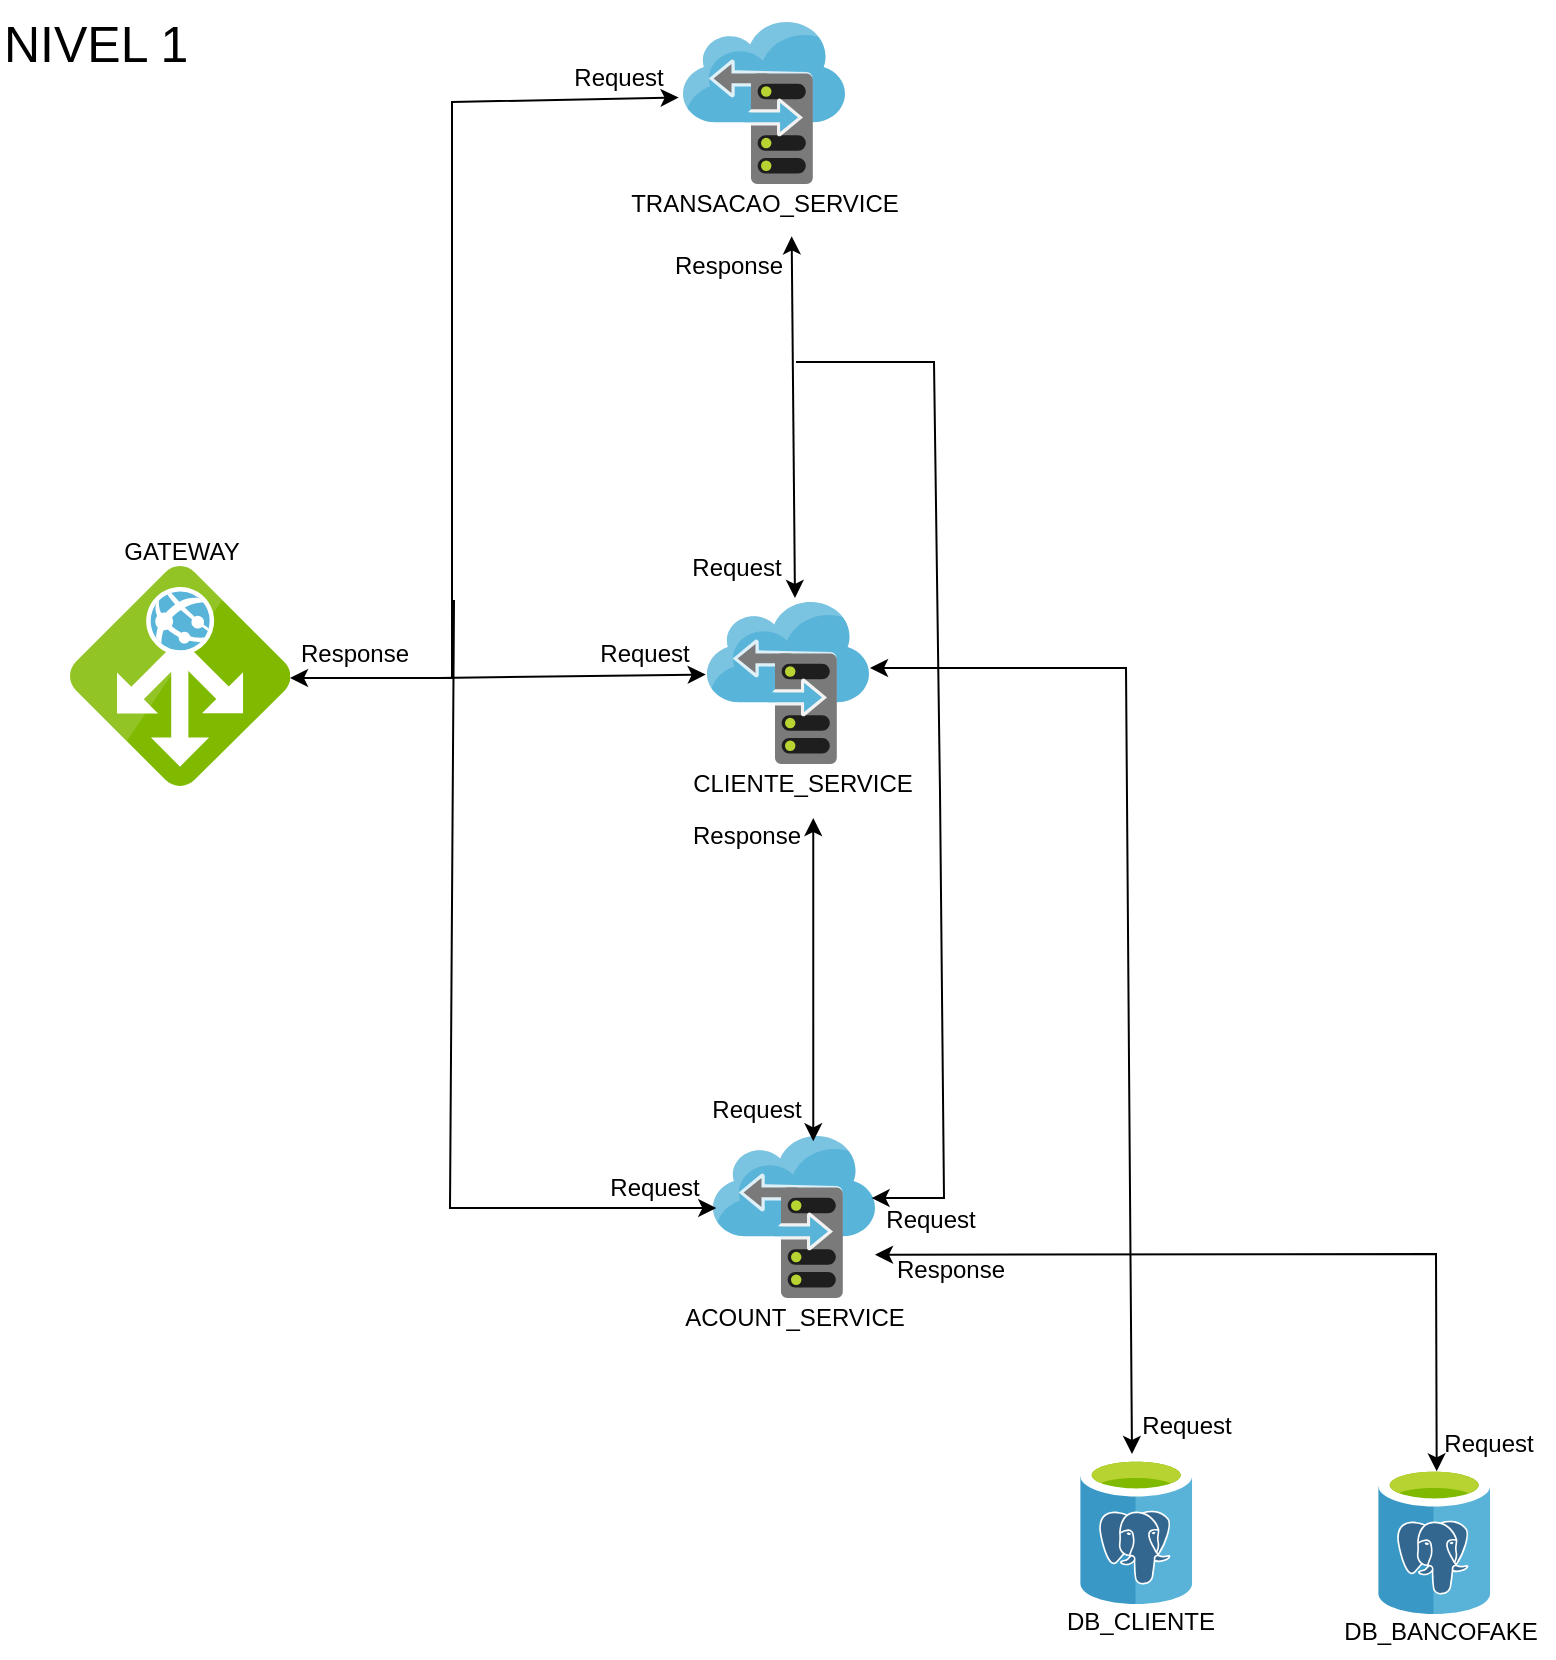 <mxfile version="26.0.4" pages="9">
  <diagram name="Diagrama nivel 1" id="kEMqT2u1Xzf56kCI-ZXV">
    <mxGraphModel dx="880" dy="532" grid="0" gridSize="10" guides="1" tooltips="1" connect="1" arrows="1" fold="1" page="1" pageScale="1" pageWidth="827" pageHeight="1169" math="0" shadow="0">
      <root>
        <mxCell id="0" />
        <mxCell id="1" parent="0" />
        <mxCell id="lOCtRu7McvlKcl7_cH1q-1" value="" style="image;sketch=0;aspect=fixed;html=1;points=[];align=center;fontSize=12;image=img/lib/mscae/Application_Gateway.svg;" parent="1" vertex="1">
          <mxGeometry x="55" y="299" width="110" height="110" as="geometry" />
        </mxCell>
        <mxCell id="lOCtRu7McvlKcl7_cH1q-15" value="" style="group" parent="1" vertex="1" connectable="0">
          <mxGeometry x="350" y="317" width="135" height="104" as="geometry" />
        </mxCell>
        <mxCell id="lOCtRu7McvlKcl7_cH1q-2" value="" style="image;sketch=0;aspect=fixed;html=1;points=[];align=center;fontSize=12;image=img/lib/mscae/Storage_sync_service.svg;" parent="lOCtRu7McvlKcl7_cH1q-15" vertex="1">
          <mxGeometry x="23.5" width="81" height="81" as="geometry" />
        </mxCell>
        <mxCell id="lOCtRu7McvlKcl7_cH1q-7" value="CLIENTE_SERVICE" style="text;html=1;align=center;verticalAlign=middle;resizable=0;points=[];autosize=1;strokeColor=none;fillColor=none;" parent="lOCtRu7McvlKcl7_cH1q-15" vertex="1">
          <mxGeometry x="7" y="78" width="128" height="26" as="geometry" />
        </mxCell>
        <mxCell id="lOCtRu7McvlKcl7_cH1q-19" value="" style="group" parent="1" vertex="1" connectable="0">
          <mxGeometry x="353" y="584" width="151" height="104" as="geometry" />
        </mxCell>
        <mxCell id="lOCtRu7McvlKcl7_cH1q-20" value="" style="image;sketch=0;aspect=fixed;html=1;points=[];align=center;fontSize=12;image=img/lib/mscae/Storage_sync_service.svg;" parent="lOCtRu7McvlKcl7_cH1q-19" vertex="1">
          <mxGeometry x="23.5" width="81" height="81" as="geometry" />
        </mxCell>
        <mxCell id="lOCtRu7McvlKcl7_cH1q-21" value="ACOUNT_SERVICE" style="text;html=1;align=center;verticalAlign=middle;resizable=0;points=[];autosize=1;strokeColor=none;fillColor=none;" parent="lOCtRu7McvlKcl7_cH1q-19" vertex="1">
          <mxGeometry y="78" width="128" height="26" as="geometry" />
        </mxCell>
        <mxCell id="lOCtRu7McvlKcl7_cH1q-22" value="" style="group" parent="1" vertex="1" connectable="0">
          <mxGeometry x="338" y="27" width="151" height="104" as="geometry" />
        </mxCell>
        <mxCell id="lOCtRu7McvlKcl7_cH1q-23" value="" style="image;sketch=0;aspect=fixed;html=1;points=[];align=center;fontSize=12;image=img/lib/mscae/Storage_sync_service.svg;" parent="lOCtRu7McvlKcl7_cH1q-22" vertex="1">
          <mxGeometry x="23.5" width="81" height="81" as="geometry" />
        </mxCell>
        <mxCell id="lOCtRu7McvlKcl7_cH1q-24" value="TRANSACAO_SERVICE" style="text;html=1;align=center;verticalAlign=middle;resizable=0;points=[];autosize=1;strokeColor=none;fillColor=none;" parent="lOCtRu7McvlKcl7_cH1q-22" vertex="1">
          <mxGeometry x="-12" y="78" width="152" height="26" as="geometry" />
        </mxCell>
        <mxCell id="lOCtRu7McvlKcl7_cH1q-52" value="" style="group" parent="1" vertex="1" connectable="0">
          <mxGeometry x="544" y="744" width="92" height="96" as="geometry" />
        </mxCell>
        <mxCell id="lOCtRu7McvlKcl7_cH1q-50" value="" style="image;sketch=0;aspect=fixed;html=1;points=[];align=center;fontSize=12;image=img/lib/mscae/Azure_Database_for_PostgreSQL_servers.svg;" parent="lOCtRu7McvlKcl7_cH1q-52" vertex="1">
          <mxGeometry x="16" width="56.24" height="74" as="geometry" />
        </mxCell>
        <mxCell id="lOCtRu7McvlKcl7_cH1q-51" value="DB_CLIENTE" style="text;html=1;align=center;verticalAlign=middle;resizable=0;points=[];autosize=1;strokeColor=none;fillColor=none;" parent="lOCtRu7McvlKcl7_cH1q-52" vertex="1">
          <mxGeometry y="70" width="92" height="26" as="geometry" />
        </mxCell>
        <mxCell id="lOCtRu7McvlKcl7_cH1q-53" value="" style="group" parent="1" vertex="1" connectable="0">
          <mxGeometry x="693" y="749" width="104" height="96" as="geometry" />
        </mxCell>
        <mxCell id="lOCtRu7McvlKcl7_cH1q-54" value="" style="image;sketch=0;aspect=fixed;html=1;points=[];align=center;fontSize=12;image=img/lib/mscae/Azure_Database_for_PostgreSQL_servers.svg;" parent="lOCtRu7McvlKcl7_cH1q-53" vertex="1">
          <mxGeometry x="16" width="56.24" height="74" as="geometry" />
        </mxCell>
        <mxCell id="lOCtRu7McvlKcl7_cH1q-55" value="DB_BANCOFAKE" style="text;html=1;align=center;verticalAlign=middle;resizable=0;points=[];autosize=1;strokeColor=none;fillColor=none;" parent="lOCtRu7McvlKcl7_cH1q-53" vertex="1">
          <mxGeometry x="-11" y="70" width="115" height="26" as="geometry" />
        </mxCell>
        <mxCell id="9dpK1fQL-XPzfSK7kjcw-1" value="&lt;font style=&quot;font-size: 25px;&quot;&gt;NIVEL 1&lt;/font&gt;" style="text;html=1;whiteSpace=wrap;overflow=hidden;rounded=0;" parent="1" vertex="1">
          <mxGeometry x="20" y="16" width="111" height="44" as="geometry" />
        </mxCell>
        <mxCell id="9dpK1fQL-XPzfSK7kjcw-4" value="" style="endArrow=classic;startArrow=classic;html=1;rounded=0;entryX=-0.027;entryY=0.466;entryDx=0;entryDy=0;entryPerimeter=0;exitX=1;exitY=0.509;exitDx=0;exitDy=0;exitPerimeter=0;" parent="1" source="lOCtRu7McvlKcl7_cH1q-1" target="lOCtRu7McvlKcl7_cH1q-23" edge="1">
          <mxGeometry width="50" height="50" relative="1" as="geometry">
            <mxPoint x="145" y="266" as="sourcePoint" />
            <mxPoint x="195" y="216" as="targetPoint" />
            <Array as="points">
              <mxPoint x="246" y="355" />
              <mxPoint x="246" y="67" />
            </Array>
          </mxGeometry>
        </mxCell>
        <mxCell id="9dpK1fQL-XPzfSK7kjcw-6" value="" style="endArrow=classic;html=1;rounded=0;entryX=0.02;entryY=0.445;entryDx=0;entryDy=0;entryPerimeter=0;" parent="1" target="lOCtRu7McvlKcl7_cH1q-20" edge="1">
          <mxGeometry width="50" height="50" relative="1" as="geometry">
            <mxPoint x="247" y="316" as="sourcePoint" />
            <mxPoint x="302" y="526" as="targetPoint" />
            <Array as="points">
              <mxPoint x="245" y="620" />
            </Array>
          </mxGeometry>
        </mxCell>
        <mxCell id="9dpK1fQL-XPzfSK7kjcw-7" value="" style="endArrow=classic;html=1;rounded=0;entryX=-0.008;entryY=0.448;entryDx=0;entryDy=0;entryPerimeter=0;" parent="1" target="lOCtRu7McvlKcl7_cH1q-2" edge="1">
          <mxGeometry width="50" height="50" relative="1" as="geometry">
            <mxPoint x="239" y="355" as="sourcePoint" />
            <mxPoint x="320" y="392" as="targetPoint" />
          </mxGeometry>
        </mxCell>
        <mxCell id="9dpK1fQL-XPzfSK7kjcw-9" value="" style="endArrow=classic;startArrow=classic;html=1;rounded=0;exitX=0.591;exitY=1.122;exitDx=0;exitDy=0;exitPerimeter=0;entryX=0.543;entryY=-0.025;entryDx=0;entryDy=0;entryPerimeter=0;" parent="1" source="lOCtRu7McvlKcl7_cH1q-24" target="lOCtRu7McvlKcl7_cH1q-2" edge="1">
          <mxGeometry width="50" height="50" relative="1" as="geometry">
            <mxPoint x="485" y="259" as="sourcePoint" />
            <mxPoint x="722" y="255" as="targetPoint" />
          </mxGeometry>
        </mxCell>
        <mxCell id="9dpK1fQL-XPzfSK7kjcw-10" value="" style="endArrow=classic;startArrow=classic;html=1;rounded=0;exitX=0.544;exitY=1.154;exitDx=0;exitDy=0;exitPerimeter=0;entryX=0.619;entryY=0.033;entryDx=0;entryDy=0;entryPerimeter=0;" parent="1" source="lOCtRu7McvlKcl7_cH1q-7" target="lOCtRu7McvlKcl7_cH1q-20" edge="1">
          <mxGeometry width="50" height="50" relative="1" as="geometry">
            <mxPoint x="547" y="483" as="sourcePoint" />
            <mxPoint x="548" y="664" as="targetPoint" />
          </mxGeometry>
        </mxCell>
        <mxCell id="9dpK1fQL-XPzfSK7kjcw-11" value="" style="endArrow=classic;html=1;rounded=0;entryX=0.979;entryY=0.383;entryDx=0;entryDy=0;entryPerimeter=0;" parent="1" target="lOCtRu7McvlKcl7_cH1q-20" edge="1">
          <mxGeometry width="50" height="50" relative="1" as="geometry">
            <mxPoint x="418" y="197" as="sourcePoint" />
            <mxPoint x="595" y="465" as="targetPoint" />
            <Array as="points">
              <mxPoint x="487" y="197" />
              <mxPoint x="490" y="412" />
              <mxPoint x="492" y="615" />
            </Array>
          </mxGeometry>
        </mxCell>
        <mxCell id="9dpK1fQL-XPzfSK7kjcw-13" value="Request" style="text;html=1;align=center;verticalAlign=middle;resizable=0;points=[];autosize=1;strokeColor=none;fillColor=none;" parent="1" vertex="1">
          <mxGeometry x="315" y="597" width="63" height="26" as="geometry" />
        </mxCell>
        <mxCell id="9dpK1fQL-XPzfSK7kjcw-14" value="Request" style="text;html=1;align=center;verticalAlign=middle;resizable=0;points=[];autosize=1;strokeColor=none;fillColor=none;" parent="1" vertex="1">
          <mxGeometry x="297" y="42" width="63" height="26" as="geometry" />
        </mxCell>
        <mxCell id="9dpK1fQL-XPzfSK7kjcw-16" value="Request" style="text;html=1;align=center;verticalAlign=middle;resizable=0;points=[];autosize=1;strokeColor=none;fillColor=none;" parent="1" vertex="1">
          <mxGeometry x="453" y="613" width="63" height="26" as="geometry" />
        </mxCell>
        <mxCell id="9dpK1fQL-XPzfSK7kjcw-17" value="Request" style="text;html=1;align=center;verticalAlign=middle;resizable=0;points=[];autosize=1;strokeColor=none;fillColor=none;" parent="1" vertex="1">
          <mxGeometry x="366" y="558" width="63" height="26" as="geometry" />
        </mxCell>
        <mxCell id="9dpK1fQL-XPzfSK7kjcw-18" value="Request" style="text;html=1;align=center;verticalAlign=middle;resizable=0;points=[];autosize=1;strokeColor=none;fillColor=none;" parent="1" vertex="1">
          <mxGeometry x="310" y="330" width="63" height="26" as="geometry" />
        </mxCell>
        <mxCell id="9dpK1fQL-XPzfSK7kjcw-19" value="Request" style="text;html=1;align=center;verticalAlign=middle;resizable=0;points=[];autosize=1;strokeColor=none;fillColor=none;" parent="1" vertex="1">
          <mxGeometry x="356" y="287" width="63" height="26" as="geometry" />
        </mxCell>
        <mxCell id="9dpK1fQL-XPzfSK7kjcw-26" value="Response" style="text;html=1;align=center;verticalAlign=middle;resizable=0;points=[];autosize=1;strokeColor=none;fillColor=none;" parent="1" vertex="1">
          <mxGeometry x="161" y="330" width="72" height="26" as="geometry" />
        </mxCell>
        <mxCell id="9dpK1fQL-XPzfSK7kjcw-27" value="Response" style="text;html=1;align=center;verticalAlign=middle;resizable=0;points=[];autosize=1;strokeColor=none;fillColor=none;" parent="1" vertex="1">
          <mxGeometry x="357" y="421" width="72" height="26" as="geometry" />
        </mxCell>
        <mxCell id="9dpK1fQL-XPzfSK7kjcw-28" value="Response" style="text;html=1;align=center;verticalAlign=middle;resizable=0;points=[];autosize=1;strokeColor=none;fillColor=none;" parent="1" vertex="1">
          <mxGeometry x="348" y="136" width="72" height="26" as="geometry" />
        </mxCell>
        <mxCell id="9dpK1fQL-XPzfSK7kjcw-29" value="" style="endArrow=classic;startArrow=classic;html=1;rounded=0;exitX=1.006;exitY=0.407;exitDx=0;exitDy=0;exitPerimeter=0;" parent="1" source="lOCtRu7McvlKcl7_cH1q-2" edge="1">
          <mxGeometry width="50" height="50" relative="1" as="geometry">
            <mxPoint x="571" y="384" as="sourcePoint" />
            <mxPoint x="586" y="743" as="targetPoint" />
            <Array as="points">
              <mxPoint x="583" y="350" />
            </Array>
          </mxGeometry>
        </mxCell>
        <mxCell id="9dpK1fQL-XPzfSK7kjcw-31" value="" style="endArrow=classic;startArrow=classic;html=1;rounded=0;entryX=0.522;entryY=0.036;entryDx=0;entryDy=0;entryPerimeter=0;exitX=1;exitY=0.733;exitDx=0;exitDy=0;exitPerimeter=0;" parent="1" source="lOCtRu7McvlKcl7_cH1q-20" target="lOCtRu7McvlKcl7_cH1q-54" edge="1">
          <mxGeometry width="50" height="50" relative="1" as="geometry">
            <mxPoint x="665" y="651" as="sourcePoint" />
            <mxPoint x="715" y="601" as="targetPoint" />
            <Array as="points">
              <mxPoint x="738" y="643" />
            </Array>
          </mxGeometry>
        </mxCell>
        <mxCell id="9dpK1fQL-XPzfSK7kjcw-32" value="Response" style="text;html=1;align=center;verticalAlign=middle;resizable=0;points=[];autosize=1;strokeColor=none;fillColor=none;" parent="1" vertex="1">
          <mxGeometry x="459" y="638" width="72" height="26" as="geometry" />
        </mxCell>
        <mxCell id="9dpK1fQL-XPzfSK7kjcw-33" value="Request" style="text;html=1;align=center;verticalAlign=middle;resizable=0;points=[];autosize=1;strokeColor=none;fillColor=none;" parent="1" vertex="1">
          <mxGeometry x="581" y="716" width="63" height="26" as="geometry" />
        </mxCell>
        <mxCell id="9dpK1fQL-XPzfSK7kjcw-34" value="Request" style="text;html=1;align=center;verticalAlign=middle;resizable=0;points=[];autosize=1;strokeColor=none;fillColor=none;" parent="1" vertex="1">
          <mxGeometry x="732" y="725" width="63" height="26" as="geometry" />
        </mxCell>
        <mxCell id="9dpK1fQL-XPzfSK7kjcw-35" value="GATEWAY" style="text;html=1;align=center;verticalAlign=middle;whiteSpace=wrap;rounded=0;" parent="1" vertex="1">
          <mxGeometry x="81" y="277" width="60" height="30" as="geometry" />
        </mxCell>
      </root>
    </mxGraphModel>
  </diagram>
  <diagram id="R5J8YKoElLgqUv03_ICN" name="Diagrama AcountService nível 2">
    <mxGraphModel dx="880" dy="532" grid="0" gridSize="10" guides="1" tooltips="1" connect="1" arrows="1" fold="1" page="1" pageScale="1" pageWidth="827" pageHeight="1169" math="0" shadow="0">
      <root>
        <mxCell id="0" />
        <mxCell id="1" parent="0" />
        <mxCell id="IbNnHg6MxAiUUk2vsYBs-1" value="" style="group" parent="1" vertex="1" connectable="0">
          <mxGeometry x="296" y="19" width="118" height="79" as="geometry" />
        </mxCell>
        <mxCell id="IbNnHg6MxAiUUk2vsYBs-2" value="" style="image;sketch=0;aspect=fixed;html=1;points=[];align=center;fontSize=12;image=img/lib/mscae/Storage_sync_service.svg;" parent="IbNnHg6MxAiUUk2vsYBs-1" vertex="1">
          <mxGeometry x="18.364" width="61.529" height="61.529" as="geometry" />
        </mxCell>
        <mxCell id="IbNnHg6MxAiUUk2vsYBs-3" value="ACOUNT_SERVICE" style="text;html=1;align=center;verticalAlign=middle;resizable=0;points=[];autosize=1;strokeColor=none;fillColor=none;" parent="IbNnHg6MxAiUUk2vsYBs-1" vertex="1">
          <mxGeometry y="59.25" width="128" height="26" as="geometry" />
        </mxCell>
        <mxCell id="5ec68IZCPVvxS03uBp_g-1" value="" style="endArrow=classic;startArrow=classic;html=1;rounded=0;exitX=1;exitY=0.5;exitDx=0;exitDy=0;entryX=0;entryY=0.5;entryDx=0;entryDy=0;" parent="1" source="5ec68IZCPVvxS03uBp_g-3" target="5ec68IZCPVvxS03uBp_g-2" edge="1">
          <mxGeometry width="50" height="50" relative="1" as="geometry">
            <mxPoint x="178.002" y="190.476" as="sourcePoint" />
            <mxPoint x="351.27" y="189.5" as="targetPoint" />
          </mxGeometry>
        </mxCell>
        <mxCell id="uHEUwv6rvoEIlI0T_SYp-5" style="edgeStyle=orthogonalEdgeStyle;rounded=0;orthogonalLoop=1;jettySize=auto;html=1;exitX=1;exitY=0.5;exitDx=0;exitDy=0;entryX=0.75;entryY=0;entryDx=0;entryDy=0;" parent="1" source="5ec68IZCPVvxS03uBp_g-2" target="5ec68IZCPVvxS03uBp_g-4" edge="1">
          <mxGeometry relative="1" as="geometry" />
        </mxCell>
        <mxCell id="5ec68IZCPVvxS03uBp_g-2" value="Service" style="rhombus;whiteSpace=wrap;html=1;" parent="1" vertex="1">
          <mxGeometry x="369" y="150" width="80" height="80" as="geometry" />
        </mxCell>
        <mxCell id="5ec68IZCPVvxS03uBp_g-3" value="Controller" style="rounded=0;whiteSpace=wrap;html=1;" parent="1" vertex="1">
          <mxGeometry x="41" y="160" width="120" height="60" as="geometry" />
        </mxCell>
        <mxCell id="5ec68IZCPVvxS03uBp_g-4" value="métodos" style="swimlane;fontStyle=0;childLayout=stackLayout;horizontal=1;startSize=30;horizontalStack=0;resizeParent=1;resizeParentMax=0;resizeLast=0;collapsible=1;marginBottom=0;whiteSpace=wrap;html=1;" parent="1" vertex="1">
          <mxGeometry x="282" y="294" width="410" height="296" as="geometry" />
        </mxCell>
        <mxCell id="5ec68IZCPVvxS03uBp_g-5" value="NewAcount(&lt;span style=&quot;background-color: initial;&quot;&gt;@RequestParam String nome,&lt;/span&gt;&lt;span style=&quot;background-color: initial;&quot;&gt;&amp;nbsp; &amp;nbsp; &amp;nbsp; &amp;nbsp; &amp;nbsp; &amp;nbsp; &amp;nbsp; &amp;nbsp; &amp;nbsp; &amp;nbsp; &amp;nbsp; &amp;nbsp; &amp;nbsp; &amp;nbsp; &amp;nbsp; &amp;nbsp; &amp;nbsp; &amp;nbsp; &amp;nbsp; &amp;nbsp; &amp;nbsp; &amp;nbsp; &amp;nbsp; &amp;nbsp; &amp;nbsp; &amp;nbsp; String sobrenome,&lt;/span&gt;&lt;span style=&quot;background-color: initial;&quot;&gt;Long documento,&lt;/span&gt;&lt;span style=&quot;background-color: initial;&quot;&gt;LocalDate dataNascimento,&lt;/span&gt;&lt;div&gt;String logradouro,&amp;nbsp;&lt;span style=&quot;background-color: initial;&quot;&gt;String numero,&lt;/span&gt;&lt;span style=&quot;background-color: initial;&quot;&gt;String bairro,&lt;/span&gt;&lt;span style=&quot;background-color: initial;&quot;&gt;String referencia,&lt;/span&gt;&lt;/div&gt;&lt;div&gt;String cep,&amp;nbsp;&lt;span style=&quot;background-color: initial;&quot;&gt;Long prefixo,&lt;/span&gt;&lt;span style=&quot;background-color: initial;&quot;&gt;Long telefone,&lt;/span&gt;&lt;span style=&quot;background-color: initial;&quot;&gt;String email,&lt;/span&gt;&lt;span style=&quot;background-color: initial;&quot;&gt;Double score,&lt;/span&gt;&lt;span style=&quot;background-color: initial;&quot;&gt;TIPOACOUNT tipoacount)&lt;/span&gt;&lt;/div&gt;" style="text;strokeColor=none;fillColor=none;align=left;verticalAlign=middle;spacingLeft=4;spacingRight=4;overflow=hidden;points=[[0,0.5],[1,0.5]];portConstraint=eastwest;rotatable=0;whiteSpace=wrap;html=1;" parent="5ec68IZCPVvxS03uBp_g-4" vertex="1">
          <mxGeometry y="30" width="410" height="86" as="geometry" />
        </mxCell>
        <mxCell id="5ec68IZCPVvxS03uBp_g-6" value="BuscarAcountPorId(Long id)" style="text;strokeColor=none;fillColor=none;align=left;verticalAlign=middle;spacingLeft=4;spacingRight=4;overflow=hidden;points=[[0,0.5],[1,0.5]];portConstraint=eastwest;rotatable=0;whiteSpace=wrap;html=1;" parent="5ec68IZCPVvxS03uBp_g-4" vertex="1">
          <mxGeometry y="116" width="410" height="30" as="geometry" />
        </mxCell>
        <mxCell id="5ec68IZCPVvxS03uBp_g-7" value="BuscarAcountPorAcountNumber(String acount)" style="text;strokeColor=none;fillColor=none;align=left;verticalAlign=middle;spacingLeft=4;spacingRight=4;overflow=hidden;points=[[0,0.5],[1,0.5]];portConstraint=eastwest;rotatable=0;whiteSpace=wrap;html=1;" parent="5ec68IZCPVvxS03uBp_g-4" vertex="1">
          <mxGeometry y="146" width="410" height="30" as="geometry" />
        </mxCell>
        <mxCell id="uHEUwv6rvoEIlI0T_SYp-4" value="BloquearAcount(@RequestParam Long id, @RequestParam String justificativa)" style="text;strokeColor=none;fillColor=none;align=left;verticalAlign=middle;spacingLeft=4;spacingRight=4;overflow=hidden;points=[[0,0.5],[1,0.5]];portConstraint=eastwest;rotatable=0;whiteSpace=wrap;html=1;" parent="5ec68IZCPVvxS03uBp_g-4" vertex="1">
          <mxGeometry y="176" width="410" height="30" as="geometry" />
        </mxCell>
        <mxCell id="Xqa_5tmYGpnyi4cMyv3w-1" value="ListarAcounts()" style="text;strokeColor=none;fillColor=none;align=left;verticalAlign=middle;spacingLeft=4;spacingRight=4;overflow=hidden;points=[[0,0.5],[1,0.5]];portConstraint=eastwest;rotatable=0;whiteSpace=wrap;html=1;" parent="5ec68IZCPVvxS03uBp_g-4" vertex="1">
          <mxGeometry y="206" width="410" height="30" as="geometry" />
        </mxCell>
        <mxCell id="hqErkhahZ6zCKz0JQIkW-1" value="public ResponseEntity&amp;lt;AcountResponse&amp;gt; SalvarAlteracao(@RequestBody AcountResponse acountResponse)" style="text;strokeColor=none;fillColor=none;align=left;verticalAlign=middle;spacingLeft=4;spacingRight=4;overflow=hidden;points=[[0,0.5],[1,0.5]];portConstraint=eastwest;rotatable=0;whiteSpace=wrap;html=1;" parent="5ec68IZCPVvxS03uBp_g-4" vertex="1">
          <mxGeometry y="236" width="410" height="30" as="geometry" />
        </mxCell>
        <mxCell id="k_29SkpBVAiXZB1aI9wm-1" value="&lt;div style=&quot;font-size: 14px; line-height: 19px; white-space: pre;&quot;&gt;&lt;font face=&quot;Helvetica&quot; style=&quot;color: rgb(0, 0, 0);&quot;&gt;AlterarLimite(Long id, Double novoLimite)&lt;/font&gt;&lt;/div&gt;" style="text;strokeColor=none;fillColor=none;align=left;verticalAlign=middle;spacingLeft=4;spacingRight=4;overflow=hidden;points=[[0,0.5],[1,0.5]];portConstraint=eastwest;rotatable=0;whiteSpace=wrap;html=1;" vertex="1" parent="5ec68IZCPVvxS03uBp_g-4">
          <mxGeometry y="266" width="410" height="30" as="geometry" />
        </mxCell>
        <mxCell id="T58Tx6EhHx9lnsg4l779-1" value="" style="group" parent="1" vertex="1" connectable="0">
          <mxGeometry x="65" y="603" width="104" height="96" as="geometry" />
        </mxCell>
        <mxCell id="T58Tx6EhHx9lnsg4l779-2" value="" style="image;sketch=0;aspect=fixed;html=1;points=[];align=center;fontSize=12;image=img/lib/mscae/Azure_Database_for_PostgreSQL_servers.svg;" parent="T58Tx6EhHx9lnsg4l779-1" vertex="1">
          <mxGeometry x="16" width="56.24" height="74" as="geometry" />
        </mxCell>
        <mxCell id="T58Tx6EhHx9lnsg4l779-3" value="DB_BANCOFAKE" style="text;html=1;align=center;verticalAlign=middle;resizable=0;points=[];autosize=1;strokeColor=none;fillColor=none;" parent="T58Tx6EhHx9lnsg4l779-1" vertex="1">
          <mxGeometry x="-11" y="70" width="115" height="26" as="geometry" />
        </mxCell>
        <mxCell id="uHEUwv6rvoEIlI0T_SYp-1" value="" style="group" parent="1" vertex="1" connectable="0">
          <mxGeometry x="501" y="598" width="131" height="104" as="geometry" />
        </mxCell>
        <mxCell id="uHEUwv6rvoEIlI0T_SYp-2" value="" style="image;sketch=0;aspect=fixed;html=1;points=[];align=center;fontSize=12;image=img/lib/mscae/Storage_sync_service.svg;" parent="uHEUwv6rvoEIlI0T_SYp-1" vertex="1">
          <mxGeometry x="23.5" width="81" height="81" as="geometry" />
        </mxCell>
        <mxCell id="uHEUwv6rvoEIlI0T_SYp-3" value="CLIENT_SERVICE" style="text;html=1;align=center;verticalAlign=middle;resizable=0;points=[];autosize=1;strokeColor=none;fillColor=none;" parent="uHEUwv6rvoEIlI0T_SYp-1" vertex="1">
          <mxGeometry x="11" y="78" width="120" height="26" as="geometry" />
        </mxCell>
        <mxCell id="uHEUwv6rvoEIlI0T_SYp-6" value="Request" style="text;html=1;align=center;verticalAlign=middle;resizable=0;points=[];autosize=1;strokeColor=none;fillColor=none;" parent="1" vertex="1">
          <mxGeometry x="306" y="166" width="63" height="26" as="geometry" />
        </mxCell>
        <mxCell id="uHEUwv6rvoEIlI0T_SYp-7" value="Response" style="text;html=1;align=center;verticalAlign=middle;resizable=0;points=[];autosize=1;strokeColor=none;fillColor=none;" parent="1" vertex="1">
          <mxGeometry x="159" y="189" width="72" height="26" as="geometry" />
        </mxCell>
        <mxCell id="uHEUwv6rvoEIlI0T_SYp-9" value="" style="endArrow=classic;startArrow=classic;html=1;rounded=0;entryX=0.006;entryY=0.383;entryDx=0;entryDy=0;entryPerimeter=0;exitX=0;exitY=0.5;exitDx=0;exitDy=0;" parent="1" source="5ec68IZCPVvxS03uBp_g-5" target="uHEUwv6rvoEIlI0T_SYp-2" edge="1">
          <mxGeometry width="50" height="50" relative="1" as="geometry">
            <mxPoint x="264" y="554" as="sourcePoint" />
            <mxPoint x="314" y="504" as="targetPoint" />
            <Array as="points">
              <mxPoint x="203" y="367" />
              <mxPoint x="203" y="629" />
            </Array>
          </mxGeometry>
        </mxCell>
        <mxCell id="uHEUwv6rvoEIlI0T_SYp-10" value="Request&lt;div&gt;NovoCliente&lt;/div&gt;" style="text;html=1;align=center;verticalAlign=middle;resizable=0;points=[];autosize=1;strokeColor=none;fillColor=none;" parent="1" vertex="1">
          <mxGeometry x="409" y="588" width="83" height="41" as="geometry" />
        </mxCell>
        <mxCell id="uHEUwv6rvoEIlI0T_SYp-12" style="edgeStyle=orthogonalEdgeStyle;rounded=0;orthogonalLoop=1;jettySize=auto;html=1;exitX=1;exitY=0.279;exitDx=0;exitDy=0;entryX=0.496;entryY=1.038;entryDx=0;entryDy=0;entryPerimeter=0;exitPerimeter=0;" parent="1" source="5ec68IZCPVvxS03uBp_g-5" target="T58Tx6EhHx9lnsg4l779-3" edge="1">
          <mxGeometry relative="1" as="geometry">
            <mxPoint x="83" y="775" as="targetPoint" />
            <Array as="points">
              <mxPoint x="801" y="348" />
              <mxPoint x="801" y="775" />
              <mxPoint x="111" y="775" />
            </Array>
          </mxGeometry>
        </mxCell>
        <mxCell id="uHEUwv6rvoEIlI0T_SYp-13" value="Request&lt;div&gt;&lt;br&gt;&lt;/div&gt;" style="text;html=1;align=center;verticalAlign=middle;resizable=0;points=[];autosize=1;strokeColor=none;fillColor=none;" parent="1" vertex="1">
          <mxGeometry x="107" y="698" width="63" height="41" as="geometry" />
        </mxCell>
        <mxCell id="uHEUwv6rvoEIlI0T_SYp-14" value="" style="endArrow=none;html=1;rounded=0;exitX=1;exitY=0.5;exitDx=0;exitDy=0;" parent="1" source="5ec68IZCPVvxS03uBp_g-6" edge="1">
          <mxGeometry width="50" height="50" relative="1" as="geometry">
            <mxPoint x="725" y="466" as="sourcePoint" />
            <mxPoint x="801" y="425" as="targetPoint" />
          </mxGeometry>
        </mxCell>
        <mxCell id="uHEUwv6rvoEIlI0T_SYp-15" value="" style="endArrow=none;html=1;rounded=0;exitX=1;exitY=0.5;exitDx=0;exitDy=0;" parent="1" source="5ec68IZCPVvxS03uBp_g-7" edge="1">
          <mxGeometry width="50" height="50" relative="1" as="geometry">
            <mxPoint x="686" y="528" as="sourcePoint" />
            <mxPoint x="796" y="455" as="targetPoint" />
          </mxGeometry>
        </mxCell>
        <mxCell id="uHEUwv6rvoEIlI0T_SYp-16" value="" style="endArrow=none;html=1;rounded=0;exitX=1;exitY=0.5;exitDx=0;exitDy=0;" parent="1" source="uHEUwv6rvoEIlI0T_SYp-4" edge="1">
          <mxGeometry width="50" height="50" relative="1" as="geometry">
            <mxPoint x="704" y="513" as="sourcePoint" />
            <mxPoint x="799" y="485" as="targetPoint" />
          </mxGeometry>
        </mxCell>
        <mxCell id="uHEUwv6rvoEIlI0T_SYp-17" value="Response" style="text;html=1;align=center;verticalAlign=middle;resizable=0;points=[];autosize=1;strokeColor=none;fillColor=none;" parent="1" vertex="1">
          <mxGeometry x="703" y="326" width="72" height="26" as="geometry" />
        </mxCell>
        <mxCell id="uHEUwv6rvoEIlI0T_SYp-18" value="Response" style="text;html=1;align=center;verticalAlign=middle;resizable=0;points=[];autosize=1;strokeColor=none;fillColor=none;" parent="1" vertex="1">
          <mxGeometry x="705" y="403" width="72" height="26" as="geometry" />
        </mxCell>
        <mxCell id="uHEUwv6rvoEIlI0T_SYp-19" value="Response" style="text;html=1;align=center;verticalAlign=middle;resizable=0;points=[];autosize=1;strokeColor=none;fillColor=none;" parent="1" vertex="1">
          <mxGeometry x="706" y="434" width="72" height="26" as="geometry" />
        </mxCell>
        <mxCell id="uHEUwv6rvoEIlI0T_SYp-20" value="Response" style="text;html=1;align=center;verticalAlign=middle;resizable=0;points=[];autosize=1;strokeColor=none;fillColor=none;" parent="1" vertex="1">
          <mxGeometry x="706" y="464" width="72" height="26" as="geometry" />
        </mxCell>
        <mxCell id="WSZUS5k7CWuNkEIgvhFt-1" value="&lt;h1 style=&quot;margin-top: 0px;&quot;&gt;Diagrama de Funcionamento Service&lt;/h1&gt;" style="text;html=1;whiteSpace=wrap;overflow=hidden;rounded=0;" parent="1" vertex="1">
          <mxGeometry x="301" y="89" width="471" height="55" as="geometry" />
        </mxCell>
        <mxCell id="hqErkhahZ6zCKz0JQIkW-2" value="" style="endArrow=none;html=1;rounded=0;exitX=1;exitY=0.5;exitDx=0;exitDy=0;" parent="1" edge="1">
          <mxGeometry width="50" height="50" relative="1" as="geometry">
            <mxPoint x="691" y="520" as="sourcePoint" />
            <mxPoint x="800" y="520" as="targetPoint" />
          </mxGeometry>
        </mxCell>
        <mxCell id="hqErkhahZ6zCKz0JQIkW-3" value="" style="endArrow=none;html=1;rounded=0;exitX=1;exitY=0.5;exitDx=0;exitDy=0;" parent="1" edge="1">
          <mxGeometry width="50" height="50" relative="1" as="geometry">
            <mxPoint x="692" y="547" as="sourcePoint" />
            <mxPoint x="801" y="547" as="targetPoint" />
          </mxGeometry>
        </mxCell>
        <mxCell id="hqErkhahZ6zCKz0JQIkW-4" value="Response" style="text;html=1;align=center;verticalAlign=middle;resizable=0;points=[];autosize=1;strokeColor=none;fillColor=none;" parent="1" vertex="1">
          <mxGeometry x="709" y="499" width="72" height="26" as="geometry" />
        </mxCell>
        <mxCell id="hqErkhahZ6zCKz0JQIkW-5" value="Response" style="text;html=1;align=center;verticalAlign=middle;resizable=0;points=[];autosize=1;strokeColor=none;fillColor=none;" parent="1" vertex="1">
          <mxGeometry x="710" y="527" width="72" height="26" as="geometry" />
        </mxCell>
        <mxCell id="jtrxY2ueJdGeBzISy75R-1" value="" style="group" parent="1" vertex="1" connectable="0">
          <mxGeometry x="250" y="811" width="92" height="96" as="geometry" />
        </mxCell>
        <mxCell id="jtrxY2ueJdGeBzISy75R-2" value="" style="image;sketch=0;aspect=fixed;html=1;points=[];align=center;fontSize=12;image=img/lib/mscae/Azure_Database_for_PostgreSQL_servers.svg;" parent="jtrxY2ueJdGeBzISy75R-1" vertex="1">
          <mxGeometry x="16" width="56.24" height="74" as="geometry" />
        </mxCell>
        <mxCell id="jtrxY2ueJdGeBzISy75R-3" value="DB_CLIENTE" style="text;html=1;align=center;verticalAlign=middle;resizable=0;points=[];autosize=1;strokeColor=none;fillColor=none;" parent="jtrxY2ueJdGeBzISy75R-1" vertex="1">
          <mxGeometry y="70" width="92" height="26" as="geometry" />
        </mxCell>
        <mxCell id="jtrxY2ueJdGeBzISy75R-4" value="" style="endArrow=classic;startArrow=classic;html=1;rounded=0;strokeColor=default;align=center;verticalAlign=middle;fontFamily=Helvetica;fontSize=11;fontColor=default;labelBackgroundColor=default;entryX=0.492;entryY=1.115;entryDx=0;entryDy=0;entryPerimeter=0;exitX=0.978;exitY=0.378;exitDx=0;exitDy=0;exitPerimeter=0;" parent="1" source="jtrxY2ueJdGeBzISy75R-2" target="uHEUwv6rvoEIlI0T_SYp-3" edge="1">
          <mxGeometry width="50" height="50" relative="1" as="geometry">
            <mxPoint x="425.5" y="866" as="sourcePoint" />
            <mxPoint x="475.5" y="816" as="targetPoint" />
            <Array as="points">
              <mxPoint x="571" y="835" />
            </Array>
          </mxGeometry>
        </mxCell>
        <mxCell id="jtrxY2ueJdGeBzISy75R-5" value="Request" style="text;html=1;align=center;verticalAlign=middle;resizable=0;points=[];autosize=1;strokeColor=none;fillColor=none;" parent="1" vertex="1">
          <mxGeometry x="318" y="814" width="63" height="26" as="geometry" />
        </mxCell>
        <mxCell id="jtrxY2ueJdGeBzISy75R-6" value="Response" style="text;html=1;align=center;verticalAlign=middle;resizable=0;points=[];autosize=1;strokeColor=none;fillColor=none;" parent="1" vertex="1">
          <mxGeometry x="568" y="708" width="72" height="26" as="geometry" />
        </mxCell>
        <mxCell id="k_29SkpBVAiXZB1aI9wm-6" value="" style="endArrow=none;html=1;rounded=0;exitX=1;exitY=0.5;exitDx=0;exitDy=0;" edge="1" parent="1">
          <mxGeometry width="50" height="50" relative="1" as="geometry">
            <mxPoint x="692" y="578" as="sourcePoint" />
            <mxPoint x="801" y="578" as="targetPoint" />
          </mxGeometry>
        </mxCell>
        <mxCell id="k_29SkpBVAiXZB1aI9wm-7" value="Response" style="text;html=1;align=center;verticalAlign=middle;resizable=0;points=[];autosize=1;strokeColor=none;fillColor=none;" vertex="1" parent="1">
          <mxGeometry x="712" y="557" width="72" height="26" as="geometry" />
        </mxCell>
      </root>
    </mxGraphModel>
  </diagram>
  <diagram id="GEKwJemj9coqhKG8nNNQ" name="DIagrama Acount_Service Nível 3">
    <mxGraphModel dx="880" dy="532" grid="0" gridSize="10" guides="1" tooltips="1" connect="1" arrows="1" fold="1" page="1" pageScale="1" pageWidth="827" pageHeight="1169" math="0" shadow="0">
      <root>
        <mxCell id="0" />
        <mxCell id="1" parent="0" />
        <mxCell id="YVovfUs217dtdvi78VXP-1" value="" style="group" parent="1" vertex="1" connectable="0">
          <mxGeometry x="211" y="71" width="118" height="79" as="geometry" />
        </mxCell>
        <mxCell id="YVovfUs217dtdvi78VXP-2" value="" style="image;sketch=0;aspect=fixed;html=1;points=[];align=center;fontSize=12;image=img/lib/mscae/Storage_sync_service.svg;" parent="YVovfUs217dtdvi78VXP-1" vertex="1">
          <mxGeometry x="18.364" width="61.529" height="61.529" as="geometry" />
        </mxCell>
        <mxCell id="YVovfUs217dtdvi78VXP-3" value="ACOUNT_SERVICE" style="text;html=1;align=center;verticalAlign=middle;resizable=0;points=[];autosize=1;strokeColor=none;fillColor=none;" parent="YVovfUs217dtdvi78VXP-1" vertex="1">
          <mxGeometry y="59.25" width="128" height="26" as="geometry" />
        </mxCell>
        <mxCell id="YVovfUs217dtdvi78VXP-5" value="Acount" style="swimlane;fontStyle=0;childLayout=stackLayout;horizontal=1;startSize=30;horizontalStack=0;resizeParent=1;resizeParentMax=0;resizeLast=0;collapsible=1;marginBottom=0;whiteSpace=wrap;html=1;" parent="1" vertex="1">
          <mxGeometry x="138" y="252" width="203" height="390" as="geometry" />
        </mxCell>
        <mxCell id="YVovfUs217dtdvi78VXP-6" value="Long id" style="text;strokeColor=none;fillColor=none;align=left;verticalAlign=middle;spacingLeft=4;spacingRight=4;overflow=hidden;points=[[0,0.5],[1,0.5]];portConstraint=eastwest;rotatable=0;whiteSpace=wrap;html=1;" parent="YVovfUs217dtdvi78VXP-5" vertex="1">
          <mxGeometry y="30" width="203" height="30" as="geometry" />
        </mxCell>
        <mxCell id="ctPSvSQ2FxVlQNFM5SAv-1" value="String Cliente" style="text;strokeColor=none;fillColor=none;align=left;verticalAlign=middle;spacingLeft=4;spacingRight=4;overflow=hidden;points=[[0,0.5],[1,0.5]];portConstraint=eastwest;rotatable=0;whiteSpace=wrap;html=1;" parent="YVovfUs217dtdvi78VXP-5" vertex="1">
          <mxGeometry y="60" width="203" height="30" as="geometry" />
        </mxCell>
        <mxCell id="_NSQ7ajBdfLY9Q2kzJn_-1" value="Long Documento" style="text;strokeColor=none;fillColor=none;align=left;verticalAlign=middle;spacingLeft=4;spacingRight=4;overflow=hidden;points=[[0,0.5],[1,0.5]];portConstraint=eastwest;rotatable=0;whiteSpace=wrap;html=1;" parent="YVovfUs217dtdvi78VXP-5" vertex="1">
          <mxGeometry y="90" width="203" height="30" as="geometry" />
        </mxCell>
        <mxCell id="YVovfUs217dtdvi78VXP-7" value="String contaNumber" style="text;strokeColor=none;fillColor=none;align=left;verticalAlign=middle;spacingLeft=4;spacingRight=4;overflow=hidden;points=[[0,0.5],[1,0.5]];portConstraint=eastwest;rotatable=0;whiteSpace=wrap;html=1;" parent="YVovfUs217dtdvi78VXP-5" vertex="1">
          <mxGeometry y="120" width="203" height="30" as="geometry" />
        </mxCell>
        <mxCell id="YVovfUs217dtdvi78VXP-8" value="String senhaAutenticacao" style="text;strokeColor=none;fillColor=none;align=left;verticalAlign=middle;spacingLeft=4;spacingRight=4;overflow=hidden;points=[[0,0.5],[1,0.5]];portConstraint=eastwest;rotatable=0;whiteSpace=wrap;html=1;" parent="YVovfUs217dtdvi78VXP-5" vertex="1">
          <mxGeometry y="150" width="203" height="30" as="geometry" />
        </mxCell>
        <mxCell id="_okWZf_MHqfmdM7f-8Ci-1" value="String senhaAutorizacao" style="text;strokeColor=none;fillColor=none;align=left;verticalAlign=middle;spacingLeft=4;spacingRight=4;overflow=hidden;points=[[0,0.5],[1,0.5]];portConstraint=eastwest;rotatable=0;whiteSpace=wrap;html=1;" parent="YVovfUs217dtdvi78VXP-5" vertex="1">
          <mxGeometry y="180" width="203" height="30" as="geometry" />
        </mxCell>
        <mxCell id="_okWZf_MHqfmdM7f-8Ci-2" value="Double Saldo" style="text;strokeColor=none;fillColor=none;align=left;verticalAlign=middle;spacingLeft=4;spacingRight=4;overflow=hidden;points=[[0,0.5],[1,0.5]];portConstraint=eastwest;rotatable=0;whiteSpace=wrap;html=1;" parent="YVovfUs217dtdvi78VXP-5" vertex="1">
          <mxGeometry y="210" width="203" height="30" as="geometry" />
        </mxCell>
        <mxCell id="-E6jeAKjzXNc2ir-xIJH-1" value="Boolean bloqueio" style="text;strokeColor=none;fillColor=none;align=left;verticalAlign=middle;spacingLeft=4;spacingRight=4;overflow=hidden;points=[[0,0.5],[1,0.5]];portConstraint=eastwest;rotatable=0;whiteSpace=wrap;html=1;" parent="YVovfUs217dtdvi78VXP-5" vertex="1">
          <mxGeometry y="240" width="203" height="30" as="geometry" />
        </mxCell>
        <mxCell id="qUCNJmt9hQNqkKH_4KP7-5" value="TIPOACOUNT tipoAcount" style="text;strokeColor=none;fillColor=none;align=left;verticalAlign=middle;spacingLeft=4;spacingRight=4;overflow=hidden;points=[[0,0.5],[1,0.5]];portConstraint=eastwest;rotatable=0;whiteSpace=wrap;html=1;" parent="YVovfUs217dtdvi78VXP-5" vertex="1">
          <mxGeometry y="270" width="203" height="30" as="geometry" />
        </mxCell>
        <mxCell id="_NSQ7ajBdfLY9Q2kzJn_-2" value="Boolean ativo" style="text;strokeColor=none;fillColor=none;align=left;verticalAlign=middle;spacingLeft=4;spacingRight=4;overflow=hidden;points=[[0,0.5],[1,0.5]];portConstraint=eastwest;rotatable=0;whiteSpace=wrap;html=1;" parent="YVovfUs217dtdvi78VXP-5" vertex="1">
          <mxGeometry y="300" width="203" height="30" as="geometry" />
        </mxCell>
        <mxCell id="_okWZf_MHqfmdM7f-8Ci-3" value="LocalDateTime timeStamp" style="text;strokeColor=none;fillColor=none;align=left;verticalAlign=middle;spacingLeft=4;spacingRight=4;overflow=hidden;points=[[0,0.5],[1,0.5]];portConstraint=eastwest;rotatable=0;whiteSpace=wrap;html=1;" parent="YVovfUs217dtdvi78VXP-5" vertex="1">
          <mxGeometry y="330" width="203" height="30" as="geometry" />
        </mxCell>
        <mxCell id="_NSQ7ajBdfLY9Q2kzJn_-3" value="List&amp;lt;String&amp;gt; Notificacao" style="text;strokeColor=none;fillColor=none;align=left;verticalAlign=middle;spacingLeft=4;spacingRight=4;overflow=hidden;points=[[0,0.5],[1,0.5]];portConstraint=eastwest;rotatable=0;whiteSpace=wrap;html=1;" parent="YVovfUs217dtdvi78VXP-5" vertex="1">
          <mxGeometry y="360" width="203" height="30" as="geometry" />
        </mxCell>
        <mxCell id="_0YuV8zlJTk5XvjAGQPs-4" value="&lt;h1 style=&quot;margin-top: 0px;&quot;&gt;Diagrama de Entidade e Relacionamento&lt;/h1&gt;" style="text;html=1;whiteSpace=wrap;overflow=hidden;rounded=0;" parent="1" vertex="1">
          <mxGeometry x="214" y="150" width="471" height="55" as="geometry" />
        </mxCell>
        <mxCell id="qUCNJmt9hQNqkKH_4KP7-1" value="TIPOACOUNT" style="swimlane;fontStyle=0;childLayout=stackLayout;horizontal=1;startSize=30;horizontalStack=0;resizeParent=1;resizeParentMax=0;resizeLast=0;collapsible=1;marginBottom=0;whiteSpace=wrap;html=1;" parent="1" vertex="1">
          <mxGeometry x="545" y="557" width="140" height="120" as="geometry" />
        </mxCell>
        <mxCell id="qUCNJmt9hQNqkKH_4KP7-2" value="SALARIO" style="text;strokeColor=none;fillColor=none;align=left;verticalAlign=middle;spacingLeft=4;spacingRight=4;overflow=hidden;points=[[0,0.5],[1,0.5]];portConstraint=eastwest;rotatable=0;whiteSpace=wrap;html=1;" parent="qUCNJmt9hQNqkKH_4KP7-1" vertex="1">
          <mxGeometry y="30" width="140" height="30" as="geometry" />
        </mxCell>
        <mxCell id="qUCNJmt9hQNqkKH_4KP7-3" value="CORRENT" style="text;strokeColor=none;fillColor=none;align=left;verticalAlign=middle;spacingLeft=4;spacingRight=4;overflow=hidden;points=[[0,0.5],[1,0.5]];portConstraint=eastwest;rotatable=0;whiteSpace=wrap;html=1;" parent="qUCNJmt9hQNqkKH_4KP7-1" vertex="1">
          <mxGeometry y="60" width="140" height="30" as="geometry" />
        </mxCell>
        <mxCell id="qUCNJmt9hQNqkKH_4KP7-4" value="POUPANCA" style="text;strokeColor=none;fillColor=none;align=left;verticalAlign=middle;spacingLeft=4;spacingRight=4;overflow=hidden;points=[[0,0.5],[1,0.5]];portConstraint=eastwest;rotatable=0;whiteSpace=wrap;html=1;" parent="qUCNJmt9hQNqkKH_4KP7-1" vertex="1">
          <mxGeometry y="90" width="140" height="30" as="geometry" />
        </mxCell>
        <mxCell id="qUCNJmt9hQNqkKH_4KP7-6" style="edgeStyle=orthogonalEdgeStyle;rounded=0;orthogonalLoop=1;jettySize=auto;html=1;exitX=1;exitY=0.5;exitDx=0;exitDy=0;entryX=0;entryY=0;entryDx=0;entryDy=0;" parent="1" source="qUCNJmt9hQNqkKH_4KP7-5" target="qUCNJmt9hQNqkKH_4KP7-1" edge="1">
          <mxGeometry relative="1" as="geometry" />
        </mxCell>
        <mxCell id="wbssnObpe1IhiK6EY6E6-1" value="&lt;h1 style=&quot;margin-top: 0px;&quot;&gt;Regras de Negócio&lt;/h1&gt;&lt;div&gt;Não permitido&lt;/div&gt;&lt;div&gt;Conta pagadora ou Beneficiaria bloqueada&lt;/div&gt;&lt;div&gt;Saldo insuficiente&lt;/div&gt;" style="text;html=1;whiteSpace=wrap;overflow=hidden;rounded=0;" parent="1" vertex="1">
          <mxGeometry x="416" y="245" width="269" height="120" as="geometry" />
        </mxCell>
      </root>
    </mxGraphModel>
  </diagram>
  <diagram id="SKRgxYNIY0BghEGX19s2" name="Diagrama de Client_Service Nível 2">
    <mxGraphModel dx="880" dy="532" grid="0" gridSize="10" guides="1" tooltips="1" connect="1" arrows="1" fold="1" page="1" pageScale="1" pageWidth="827" pageHeight="1169" math="0" shadow="0">
      <root>
        <mxCell id="0" />
        <mxCell id="1" parent="0" />
        <mxCell id="RQZGOSd0Mo2bAITl2LVJ-2" value="service" style="rhombus;whiteSpace=wrap;html=1;strokeColor=#FFFFFF;fontColor=#FFFFFF;fillColor=#182E3E;" parent="1" vertex="1">
          <mxGeometry x="189" y="219" width="80" height="80" as="geometry" />
        </mxCell>
        <mxCell id="RQZGOSd0Mo2bAITl2LVJ-3" value="" style="image;sketch=0;aspect=fixed;html=1;points=[];align=center;fontSize=12;image=img/lib/mscae/Azure_Database_for_PostgreSQL_servers.svg;strokeColor=#FFFFFF;fontColor=#FFFFFF;fillColor=#182E3E;" parent="1" vertex="1">
          <mxGeometry x="613.524" y="213.83" width="47.707" height="62.772" as="geometry" />
        </mxCell>
        <mxCell id="RQZGOSd0Mo2bAITl2LVJ-4" value="DB_CLIENTE" style="text;html=1;align=center;verticalAlign=middle;resizable=0;points=[];autosize=1;strokeColor=none;fillColor=none;fontColor=#FFFFFF;" parent="1" vertex="1">
          <mxGeometry x="593" y="273.997" width="92" height="26" as="geometry" />
        </mxCell>
        <mxCell id="RQZGOSd0Mo2bAITl2LVJ-5" value="Service" style="swimlane;fontStyle=0;childLayout=stackLayout;horizontal=1;startSize=30;horizontalStack=0;resizeParent=1;resizeParentMax=0;resizeLast=0;collapsible=1;marginBottom=0;whiteSpace=wrap;html=1;" parent="1" vertex="1">
          <mxGeometry x="117" y="346" width="696" height="264" as="geometry" />
        </mxCell>
        <mxCell id="RQZGOSd0Mo2bAITl2LVJ-6" value="&lt;span style=&quot;font-size:11.0pt;line-height:115%;&lt;br/&gt;font-family:&amp;quot;Calibri&amp;quot;,&amp;quot;sans-serif&amp;quot;;mso-ascii-theme-font:minor-latin;mso-fareast-font-family:&lt;br/&gt;Calibri;mso-fareast-theme-font:minor-latin;mso-hansi-theme-font:minor-latin;&lt;br/&gt;mso-bidi-font-family:&amp;quot;Times New Roman&amp;quot;;mso-bidi-theme-font:minor-bidi;&lt;br/&gt;mso-ansi-language:PT-BR;mso-fareast-language:EN-US;mso-bidi-language:AR-SA&quot;&gt;public ResponseEntity&amp;lt;List&amp;lt;ClienteDTO&amp;gt;&amp;gt; ListarClientes()&lt;/span&gt;" style="text;strokeColor=none;fillColor=none;align=left;verticalAlign=middle;spacingLeft=4;spacingRight=4;overflow=hidden;points=[[0,0.5],[1,0.5]];portConstraint=eastwest;rotatable=0;whiteSpace=wrap;html=1;" parent="RQZGOSd0Mo2bAITl2LVJ-5" vertex="1">
          <mxGeometry y="30" width="696" height="30" as="geometry" />
        </mxCell>
        <mxCell id="RQZGOSd0Mo2bAITl2LVJ-7" value="public ResponseEntity&amp;lt;ClienteResponseDTO&amp;gt; BuscarClientesPorId(Long id)" style="text;strokeColor=none;fillColor=none;align=left;verticalAlign=middle;spacingLeft=4;spacingRight=4;overflow=hidden;points=[[0,0.5],[1,0.5]];portConstraint=eastwest;rotatable=0;whiteSpace=wrap;html=1;" parent="RQZGOSd0Mo2bAITl2LVJ-5" vertex="1">
          <mxGeometry y="60" width="696" height="30" as="geometry" />
        </mxCell>
        <mxCell id="HNvX0eSPs19krklYhMyc-2" value="public ResponseEntity&amp;lt;ClienteResponseDTO&amp;gt; BuscarClientesPordocumento(String documento)" style="text;strokeColor=none;fillColor=none;align=left;verticalAlign=middle;spacingLeft=4;spacingRight=4;overflow=hidden;points=[[0,0.5],[1,0.5]];portConstraint=eastwest;rotatable=0;whiteSpace=wrap;html=1;" parent="RQZGOSd0Mo2bAITl2LVJ-5" vertex="1">
          <mxGeometry y="90" width="696" height="30" as="geometry" />
        </mxCell>
        <mxCell id="RQZGOSd0Mo2bAITl2LVJ-8" value="&lt;div&gt;public ResponseEntity&amp;lt;ClienteDTO&amp;gt; NovoCliente(String nome,&lt;span style=&quot;background-color: initial;&quot;&gt;&amp;nbsp;String sobrenome,&lt;/span&gt;&lt;span style=&quot;background-color: initial;&quot;&gt;LocalDate dataNascimento,&lt;/span&gt;&lt;span style=&quot;background-color: initial;&quot;&gt;String logradouro,&lt;/span&gt;&lt;/div&gt;&lt;div&gt;&amp;nbsp; &amp;nbsp; &amp;nbsp; &amp;nbsp; &amp;nbsp; &amp;nbsp; &amp;nbsp; &amp;nbsp; &amp;nbsp; &amp;nbsp; &amp;nbsp; &amp;nbsp; &amp;nbsp; &amp;nbsp; &amp;nbsp; &amp;nbsp; &amp;nbsp; &amp;nbsp; &amp;nbsp; &amp;nbsp; &amp;nbsp; &amp;nbsp; &amp;nbsp; &amp;nbsp; &amp;nbsp; &amp;nbsp; &amp;nbsp; &amp;nbsp; &amp;nbsp; &amp;nbsp;String numero,&lt;span style=&quot;background-color: initial;&quot;&gt;String bairro,&lt;/span&gt;&lt;span style=&quot;background-color: initial;&quot;&gt;String referencia,&lt;/span&gt;&lt;span style=&quot;background-color: initial;&quot;&gt;&amp;nbsp;String cep,&lt;/span&gt;&lt;span style=&quot;background-color: initial;&quot;&gt;Long prefixo,&lt;/span&gt;&lt;span style=&quot;background-color: initial;&quot;&gt;Long telefone,&lt;/span&gt;&lt;/div&gt;&lt;div&gt;&amp;nbsp; &amp;nbsp; &amp;nbsp; &amp;nbsp; &amp;nbsp; &amp;nbsp; &amp;nbsp; &amp;nbsp; &amp;nbsp; &amp;nbsp; &amp;nbsp; &amp;nbsp; &amp;nbsp; &amp;nbsp; &amp;nbsp; &amp;nbsp; &amp;nbsp; &amp;nbsp; &amp;nbsp; &amp;nbsp; &amp;nbsp; &amp;nbsp; &amp;nbsp; &amp;nbsp; &amp;nbsp; &amp;nbsp; &amp;nbsp; &amp;nbsp; &amp;nbsp; &amp;nbsp;String email,&lt;span style=&quot;background-color: initial;&quot;&gt;&amp;nbsp;Double score)&lt;/span&gt;&lt;/div&gt;" style="text;strokeColor=none;fillColor=none;align=left;verticalAlign=middle;spacingLeft=4;spacingRight=4;overflow=hidden;points=[[0,0.5],[1,0.5]];portConstraint=eastwest;rotatable=0;whiteSpace=wrap;html=1;" parent="RQZGOSd0Mo2bAITl2LVJ-5" vertex="1">
          <mxGeometry y="120" width="696" height="64" as="geometry" />
        </mxCell>
        <mxCell id="RQZGOSd0Mo2bAITl2LVJ-9" value="public ResponseEntity&amp;lt;ClienteResponseDTO&amp;gt; EditarCliente(Long id,&amp;nbsp;&lt;span style=&quot;background-color: initial;&quot;&gt;String sobrenome,&lt;/span&gt;&lt;span style=&quot;background-color: initial;&quot;&gt;LocalDate dataNascimento,&lt;/span&gt;&lt;div&gt;&lt;span style=&quot;background-color: initial;&quot;&gt;&amp;nbsp; &amp;nbsp;&lt;span style=&quot;white-space: pre;&quot;&gt;&#x9;&lt;/span&gt;&lt;span style=&quot;white-space: pre;&quot;&gt;&#x9;&lt;/span&gt;&lt;span style=&quot;white-space: pre;&quot;&gt;&#x9;&lt;/span&gt;&lt;span style=&quot;white-space: pre;&quot;&gt;&#x9;&lt;/span&gt;&lt;span style=&quot;white-space: pre;&quot;&gt;&#x9;&lt;/span&gt;&lt;span style=&quot;white-space: pre;&quot;&gt;&#x9;&lt;/span&gt;&lt;span style=&quot;white-space: pre;&quot;&gt;&#x9;&lt;/span&gt;&lt;span style=&quot;white-space: pre;&quot;&gt;&#x9;&lt;/span&gt;&lt;span style=&quot;white-space: pre;&quot;&gt;&#x9;&lt;/span&gt;&amp;nbsp; &amp;nbsp;String logradouro,&lt;/span&gt;&lt;span style=&quot;background-color: initial;&quot;&gt;&amp;nbsp;String numero,&lt;/span&gt;&lt;span style=&quot;background-color: initial;&quot;&gt;String bairro,&lt;/span&gt;&lt;span style=&quot;background-color: initial;&quot;&gt;String referencia,&lt;/span&gt;&lt;span style=&quot;background-color: initial;&quot;&gt;&amp;nbsp;String cep,&lt;/span&gt;&lt;/div&gt;&lt;div&gt;&lt;span style=&quot;background-color: initial;&quot;&gt;&lt;span style=&quot;white-space: pre;&quot;&gt;&#x9;&lt;span style=&quot;white-space: pre;&quot;&gt;&#x9;&lt;/span&gt;&lt;span style=&quot;white-space: pre;&quot;&gt;&#x9;&lt;/span&gt;&lt;span style=&quot;white-space: pre;&quot;&gt;&#x9;&lt;/span&gt;&lt;span style=&quot;white-space: pre;&quot;&gt;&#x9;&lt;/span&gt;&lt;span style=&quot;white-space: pre;&quot;&gt;&#x9;&lt;/span&gt;&lt;span style=&quot;white-space: pre;&quot;&gt;&#x9;&lt;/span&gt;&lt;span style=&quot;white-space: pre;&quot;&gt;&#x9;&lt;/span&gt;&lt;span style=&quot;white-space: pre;&quot;&gt;&#x9;&lt;/span&gt;   &lt;/span&gt;Long prefixo,&lt;/span&gt;&lt;span style=&quot;background-color: initial;&quot;&gt;Long telefone,&lt;/span&gt;&lt;span style=&quot;background-color: initial;&quot;&gt;String email,&lt;/span&gt;&lt;span style=&quot;background-color: initial;&quot;&gt;&amp;nbsp;Double score)&lt;/span&gt;&lt;/div&gt;" style="text;strokeColor=none;fillColor=none;align=left;verticalAlign=middle;spacingLeft=4;spacingRight=4;overflow=hidden;points=[[0,0.5],[1,0.5]];portConstraint=eastwest;rotatable=0;whiteSpace=wrap;html=1;" parent="RQZGOSd0Mo2bAITl2LVJ-5" vertex="1">
          <mxGeometry y="184" width="696" height="50" as="geometry" />
        </mxCell>
        <mxCell id="RQZGOSd0Mo2bAITl2LVJ-11" value="&lt;font color=&quot;#ffffff&quot;&gt;public void DeletarClientesPorId(Long id)&lt;/font&gt;" style="text;strokeColor=none;fillColor=none;align=left;verticalAlign=middle;spacingLeft=4;spacingRight=4;overflow=hidden;points=[[0,0.5],[1,0.5]];portConstraint=eastwest;rotatable=0;whiteSpace=wrap;html=1;" parent="RQZGOSd0Mo2bAITl2LVJ-5" vertex="1">
          <mxGeometry y="234" width="696" height="30" as="geometry" />
        </mxCell>
        <mxCell id="RQZGOSd0Mo2bAITl2LVJ-12" value="" style="endArrow=classic;startArrow=classic;html=1;rounded=0;entryX=0.031;entryY=0.736;entryDx=0;entryDy=0;entryPerimeter=0;exitX=1;exitY=0.5;exitDx=0;exitDy=0;" parent="1" source="RQZGOSd0Mo2bAITl2LVJ-2" target="RQZGOSd0Mo2bAITl2LVJ-3" edge="1">
          <mxGeometry width="50" height="50" relative="1" as="geometry">
            <mxPoint x="392" y="177" as="sourcePoint" />
            <mxPoint x="442" y="127" as="targetPoint" />
          </mxGeometry>
        </mxCell>
        <mxCell id="RQZGOSd0Mo2bAITl2LVJ-13" value="Request" style="text;html=1;align=center;verticalAlign=middle;resizable=0;points=[];autosize=1;strokeColor=none;fillColor=none;" parent="1" vertex="1">
          <mxGeometry x="553" y="237" width="63" height="26" as="geometry" />
        </mxCell>
        <mxCell id="RQZGOSd0Mo2bAITl2LVJ-14" value="Response" style="text;html=1;align=center;verticalAlign=middle;resizable=0;points=[];autosize=1;strokeColor=none;fillColor=none;" parent="1" vertex="1">
          <mxGeometry x="267" y="257" width="72" height="26" as="geometry" />
        </mxCell>
        <mxCell id="RQZGOSd0Mo2bAITl2LVJ-15" style="edgeStyle=orthogonalEdgeStyle;rounded=0;orthogonalLoop=1;jettySize=auto;html=1;exitX=0;exitY=0.5;exitDx=0;exitDy=0;entryX=0;entryY=0.5;entryDx=0;entryDy=0;" parent="1" source="RQZGOSd0Mo2bAITl2LVJ-6" target="RQZGOSd0Mo2bAITl2LVJ-2" edge="1">
          <mxGeometry relative="1" as="geometry" />
        </mxCell>
        <mxCell id="RQZGOSd0Mo2bAITl2LVJ-16" style="edgeStyle=orthogonalEdgeStyle;rounded=0;orthogonalLoop=1;jettySize=auto;html=1;exitX=0;exitY=0.5;exitDx=0;exitDy=0;entryX=0;entryY=0.5;entryDx=0;entryDy=0;" parent="1" source="RQZGOSd0Mo2bAITl2LVJ-8" target="RQZGOSd0Mo2bAITl2LVJ-2" edge="1">
          <mxGeometry relative="1" as="geometry" />
        </mxCell>
        <mxCell id="RQZGOSd0Mo2bAITl2LVJ-17" style="edgeStyle=orthogonalEdgeStyle;rounded=0;orthogonalLoop=1;jettySize=auto;html=1;exitX=0;exitY=0.5;exitDx=0;exitDy=0;entryX=0;entryY=0.5;entryDx=0;entryDy=0;" parent="1" source="RQZGOSd0Mo2bAITl2LVJ-9" target="RQZGOSd0Mo2bAITl2LVJ-2" edge="1">
          <mxGeometry relative="1" as="geometry" />
        </mxCell>
        <mxCell id="RQZGOSd0Mo2bAITl2LVJ-20" value="" style="endArrow=classic;startArrow=classic;html=1;rounded=0;entryX=0.5;entryY=1;entryDx=0;entryDy=0;exitX=0.5;exitY=0;exitDx=0;exitDy=0;" parent="1" source="RQZGOSd0Mo2bAITl2LVJ-2" edge="1">
          <mxGeometry width="50" height="50" relative="1" as="geometry">
            <mxPoint x="185" y="206" as="sourcePoint" />
            <mxPoint x="229" y="115" as="targetPoint" />
          </mxGeometry>
        </mxCell>
        <mxCell id="RQZGOSd0Mo2bAITl2LVJ-21" value="Response" style="text;html=1;align=center;verticalAlign=middle;resizable=0;points=[];autosize=1;strokeColor=none;fillColor=none;" parent="1" vertex="1">
          <mxGeometry x="225" y="117" width="72" height="26" as="geometry" />
        </mxCell>
        <mxCell id="RQZGOSd0Mo2bAITl2LVJ-22" value="Request" style="text;html=1;align=center;verticalAlign=middle;resizable=0;points=[];autosize=1;strokeColor=none;fillColor=none;" parent="1" vertex="1">
          <mxGeometry x="167" y="194" width="63" height="26" as="geometry" />
        </mxCell>
        <mxCell id="RQZGOSd0Mo2bAITl2LVJ-23" value="Controller" style="rounded=0;whiteSpace=wrap;html=1;strokeColor=#FFFFFF;fontColor=#FFFFFF;fillColor=#182E3E;" parent="1" vertex="1">
          <mxGeometry x="169" y="54" width="120" height="60" as="geometry" />
        </mxCell>
        <mxCell id="HNvX0eSPs19krklYhMyc-1" value="&lt;h1 style=&quot;margin-top: 0px;&quot;&gt;Diagrama de Funcionamento Service&lt;/h1&gt;" style="text;html=1;whiteSpace=wrap;overflow=hidden;rounded=0;" parent="1" vertex="1">
          <mxGeometry x="351" y="106" width="471" height="55" as="geometry" />
        </mxCell>
        <mxCell id="HNvX0eSPs19krklYhMyc-5" value="" style="endArrow=none;html=1;rounded=0;" parent="1" edge="1">
          <mxGeometry width="50" height="50" relative="1" as="geometry">
            <mxPoint x="96" y="422" as="sourcePoint" />
            <mxPoint x="117" y="422" as="targetPoint" />
          </mxGeometry>
        </mxCell>
        <mxCell id="HNvX0eSPs19krklYhMyc-6" value="" style="endArrow=none;html=1;rounded=0;" parent="1" edge="1">
          <mxGeometry width="50" height="50" relative="1" as="geometry">
            <mxPoint x="96" y="452" as="sourcePoint" />
            <mxPoint x="117" y="452" as="targetPoint" />
          </mxGeometry>
        </mxCell>
        <mxCell id="IQena9B2l2TPl_jTyljN-1" value="" style="group" parent="1" vertex="1" connectable="0">
          <mxGeometry x="338" y="28" width="115" height="83" as="geometry" />
        </mxCell>
        <mxCell id="IQena9B2l2TPl_jTyljN-2" value="" style="image;sketch=0;aspect=fixed;html=1;points=[];align=center;fontSize=12;image=img/lib/mscae/Storage_sync_service.svg;" parent="IQena9B2l2TPl_jTyljN-1" vertex="1">
          <mxGeometry x="20.019" width="64.644" height="64.644" as="geometry" />
        </mxCell>
        <mxCell id="IQena9B2l2TPl_jTyljN-3" value="CLIENTE_SERVICE" style="text;html=1;align=center;verticalAlign=middle;resizable=0;points=[];autosize=1;strokeColor=none;fillColor=none;" parent="IQena9B2l2TPl_jTyljN-1" vertex="1">
          <mxGeometry x="5.963" y="62.25" width="128" height="26" as="geometry" />
        </mxCell>
      </root>
    </mxGraphModel>
  </diagram>
  <diagram id="VwNFrbpbq8pqzfTLSZS0" name="Diagrama de Client_Service Nível 3">
    <mxGraphModel dx="880" dy="532" grid="0" gridSize="10" guides="1" tooltips="1" connect="1" arrows="1" fold="1" page="1" pageScale="1" pageWidth="827" pageHeight="1169" math="0" shadow="0">
      <root>
        <mxCell id="0" />
        <mxCell id="1" parent="0" />
        <mxCell id="5Nt4gYXFLcJ5yyW4Ls4f-1" value="&lt;h1 style=&quot;margin-top: 0px;&quot;&gt;Diagrama de Entidade e Relacionamento&lt;/h1&gt;" style="text;html=1;whiteSpace=wrap;overflow=hidden;rounded=0;" parent="1" vertex="1">
          <mxGeometry x="198" y="113" width="471" height="55" as="geometry" />
        </mxCell>
        <mxCell id="R3-vj_6EawbANfOUTxrK-1" value="" style="group" parent="1" vertex="1" connectable="0">
          <mxGeometry x="182" y="22" width="131" height="104" as="geometry" />
        </mxCell>
        <mxCell id="R3-vj_6EawbANfOUTxrK-2" value="" style="image;sketch=0;aspect=fixed;html=1;points=[];align=center;fontSize=12;image=img/lib/mscae/Storage_sync_service.svg;" parent="R3-vj_6EawbANfOUTxrK-1" vertex="1">
          <mxGeometry x="23.5" width="81" height="81" as="geometry" />
        </mxCell>
        <mxCell id="R3-vj_6EawbANfOUTxrK-3" value="CLIENT_SERVICE" style="text;html=1;align=center;verticalAlign=middle;resizable=0;points=[];autosize=1;strokeColor=none;fillColor=none;" parent="R3-vj_6EawbANfOUTxrK-1" vertex="1">
          <mxGeometry x="11" y="78" width="120" height="26" as="geometry" />
        </mxCell>
        <mxCell id="R3-vj_6EawbANfOUTxrK-4" value="CLiente" style="swimlane;fontStyle=0;childLayout=stackLayout;horizontal=1;startSize=30;horizontalStack=0;resizeParent=1;resizeParentMax=0;resizeLast=0;collapsible=1;marginBottom=0;whiteSpace=wrap;html=1;" parent="1" vertex="1">
          <mxGeometry x="316" y="173" width="196" height="270" as="geometry" />
        </mxCell>
        <mxCell id="R3-vj_6EawbANfOUTxrK-5" value="Long id" style="text;strokeColor=none;fillColor=none;align=left;verticalAlign=middle;spacingLeft=4;spacingRight=4;overflow=hidden;points=[[0,0.5],[1,0.5]];portConstraint=eastwest;rotatable=0;whiteSpace=wrap;html=1;" parent="R3-vj_6EawbANfOUTxrK-4" vertex="1">
          <mxGeometry y="30" width="196" height="30" as="geometry" />
        </mxCell>
        <mxCell id="R3-vj_6EawbANfOUTxrK-6" value="String nome" style="text;strokeColor=none;fillColor=none;align=left;verticalAlign=middle;spacingLeft=4;spacingRight=4;overflow=hidden;points=[[0,0.5],[1,0.5]];portConstraint=eastwest;rotatable=0;whiteSpace=wrap;html=1;" parent="R3-vj_6EawbANfOUTxrK-4" vertex="1">
          <mxGeometry y="60" width="196" height="30" as="geometry" />
        </mxCell>
        <mxCell id="R3-vj_6EawbANfOUTxrK-7" value="String sobrenome" style="text;strokeColor=none;fillColor=none;align=left;verticalAlign=middle;spacingLeft=4;spacingRight=4;overflow=hidden;points=[[0,0.5],[1,0.5]];portConstraint=eastwest;rotatable=0;whiteSpace=wrap;html=1;" parent="R3-vj_6EawbANfOUTxrK-4" vertex="1">
          <mxGeometry y="90" width="196" height="30" as="geometry" />
        </mxCell>
        <mxCell id="oef0c_u90gJqjF3vif8e-1" value="Long documento" style="text;strokeColor=none;fillColor=none;align=left;verticalAlign=middle;spacingLeft=4;spacingRight=4;overflow=hidden;points=[[0,0.5],[1,0.5]];portConstraint=eastwest;rotatable=0;whiteSpace=wrap;html=1;" parent="R3-vj_6EawbANfOUTxrK-4" vertex="1">
          <mxGeometry y="120" width="196" height="30" as="geometry" />
        </mxCell>
        <mxCell id="R3-vj_6EawbANfOUTxrK-8" value="LocalDate dataNascimento" style="text;strokeColor=none;fillColor=none;align=left;verticalAlign=middle;spacingLeft=4;spacingRight=4;overflow=hidden;points=[[0,0.5],[1,0.5]];portConstraint=eastwest;rotatable=0;whiteSpace=wrap;html=1;" parent="R3-vj_6EawbANfOUTxrK-4" vertex="1">
          <mxGeometry y="150" width="196" height="30" as="geometry" />
        </mxCell>
        <mxCell id="R3-vj_6EawbANfOUTxrK-9" value="Endereco endereco" style="text;strokeColor=none;fillColor=none;align=left;verticalAlign=middle;spacingLeft=4;spacingRight=4;overflow=hidden;points=[[0,0.5],[1,0.5]];portConstraint=eastwest;rotatable=0;whiteSpace=wrap;html=1;" parent="R3-vj_6EawbANfOUTxrK-4" vertex="1">
          <mxGeometry y="180" width="196" height="30" as="geometry" />
        </mxCell>
        <mxCell id="R3-vj_6EawbANfOUTxrK-10" value="Contato contato" style="text;strokeColor=none;fillColor=none;align=left;verticalAlign=middle;spacingLeft=4;spacingRight=4;overflow=hidden;points=[[0,0.5],[1,0.5]];portConstraint=eastwest;rotatable=0;whiteSpace=wrap;html=1;" parent="R3-vj_6EawbANfOUTxrK-4" vertex="1">
          <mxGeometry y="210" width="196" height="30" as="geometry" />
        </mxCell>
        <mxCell id="R3-vj_6EawbANfOUTxrK-12" value="LocalDateTime timeStamp" style="text;strokeColor=none;fillColor=none;align=left;verticalAlign=middle;spacingLeft=4;spacingRight=4;overflow=hidden;points=[[0,0.5],[1,0.5]];portConstraint=eastwest;rotatable=0;whiteSpace=wrap;html=1;" parent="R3-vj_6EawbANfOUTxrK-4" vertex="1">
          <mxGeometry y="240" width="196" height="30" as="geometry" />
        </mxCell>
        <mxCell id="R3-vj_6EawbANfOUTxrK-13" value="Endereco" style="swimlane;fontStyle=0;childLayout=stackLayout;horizontal=1;startSize=30;horizontalStack=0;resizeParent=1;resizeParentMax=0;resizeLast=0;collapsible=1;marginBottom=0;whiteSpace=wrap;html=1;" parent="1" vertex="1">
          <mxGeometry x="599" y="499" width="196" height="300" as="geometry" />
        </mxCell>
        <mxCell id="R3-vj_6EawbANfOUTxrK-14" value="Long id" style="text;strokeColor=none;fillColor=none;align=left;verticalAlign=middle;spacingLeft=4;spacingRight=4;overflow=hidden;points=[[0,0.5],[1,0.5]];portConstraint=eastwest;rotatable=0;whiteSpace=wrap;html=1;" parent="R3-vj_6EawbANfOUTxrK-13" vertex="1">
          <mxGeometry y="30" width="196" height="30" as="geometry" />
        </mxCell>
        <mxCell id="R3-vj_6EawbANfOUTxrK-15" value="String logradouro" style="text;strokeColor=none;fillColor=none;align=left;verticalAlign=middle;spacingLeft=4;spacingRight=4;overflow=hidden;points=[[0,0.5],[1,0.5]];portConstraint=eastwest;rotatable=0;whiteSpace=wrap;html=1;" parent="R3-vj_6EawbANfOUTxrK-13" vertex="1">
          <mxGeometry y="60" width="196" height="30" as="geometry" />
        </mxCell>
        <mxCell id="R3-vj_6EawbANfOUTxrK-16" value="String numero" style="text;strokeColor=none;fillColor=none;align=left;verticalAlign=middle;spacingLeft=4;spacingRight=4;overflow=hidden;points=[[0,0.5],[1,0.5]];portConstraint=eastwest;rotatable=0;whiteSpace=wrap;html=1;" parent="R3-vj_6EawbANfOUTxrK-13" vertex="1">
          <mxGeometry y="90" width="196" height="30" as="geometry" />
        </mxCell>
        <mxCell id="R3-vj_6EawbANfOUTxrK-17" value="String bairro" style="text;strokeColor=none;fillColor=none;align=left;verticalAlign=middle;spacingLeft=4;spacingRight=4;overflow=hidden;points=[[0,0.5],[1,0.5]];portConstraint=eastwest;rotatable=0;whiteSpace=wrap;html=1;" parent="R3-vj_6EawbANfOUTxrK-13" vertex="1">
          <mxGeometry y="120" width="196" height="30" as="geometry" />
        </mxCell>
        <mxCell id="R3-vj_6EawbANfOUTxrK-18" value="String referencia" style="text;strokeColor=none;fillColor=none;align=left;verticalAlign=middle;spacingLeft=4;spacingRight=4;overflow=hidden;points=[[0,0.5],[1,0.5]];portConstraint=eastwest;rotatable=0;whiteSpace=wrap;html=1;" parent="R3-vj_6EawbANfOUTxrK-13" vertex="1">
          <mxGeometry y="150" width="196" height="30" as="geometry" />
        </mxCell>
        <mxCell id="R3-vj_6EawbANfOUTxrK-19" value="Long cep" style="text;strokeColor=none;fillColor=none;align=left;verticalAlign=middle;spacingLeft=4;spacingRight=4;overflow=hidden;points=[[0,0.5],[1,0.5]];portConstraint=eastwest;rotatable=0;whiteSpace=wrap;html=1;" parent="R3-vj_6EawbANfOUTxrK-13" vertex="1">
          <mxGeometry y="180" width="196" height="30" as="geometry" />
        </mxCell>
        <mxCell id="R3-vj_6EawbANfOUTxrK-20" value="String localidade" style="text;strokeColor=none;fillColor=none;align=left;verticalAlign=middle;spacingLeft=4;spacingRight=4;overflow=hidden;points=[[0,0.5],[1,0.5]];portConstraint=eastwest;rotatable=0;whiteSpace=wrap;html=1;" parent="R3-vj_6EawbANfOUTxrK-13" vertex="1">
          <mxGeometry y="210" width="196" height="30" as="geometry" />
        </mxCell>
        <mxCell id="R3-vj_6EawbANfOUTxrK-21" value="String uf" style="text;strokeColor=none;fillColor=none;align=left;verticalAlign=middle;spacingLeft=4;spacingRight=4;overflow=hidden;points=[[0,0.5],[1,0.5]];portConstraint=eastwest;rotatable=0;whiteSpace=wrap;html=1;" parent="R3-vj_6EawbANfOUTxrK-13" vertex="1">
          <mxGeometry y="240" width="196" height="30" as="geometry" />
        </mxCell>
        <mxCell id="R3-vj_6EawbANfOUTxrK-22" value="LocalDateTime timeStamp" style="text;strokeColor=none;fillColor=none;align=left;verticalAlign=middle;spacingLeft=4;spacingRight=4;overflow=hidden;points=[[0,0.5],[1,0.5]];portConstraint=eastwest;rotatable=0;whiteSpace=wrap;html=1;" parent="R3-vj_6EawbANfOUTxrK-13" vertex="1">
          <mxGeometry y="270" width="196" height="30" as="geometry" />
        </mxCell>
        <mxCell id="R3-vj_6EawbANfOUTxrK-23" value="Contato" style="swimlane;fontStyle=0;childLayout=stackLayout;horizontal=1;startSize=30;horizontalStack=0;resizeParent=1;resizeParentMax=0;resizeLast=0;collapsible=1;marginBottom=0;whiteSpace=wrap;html=1;" parent="1" vertex="1">
          <mxGeometry x="44" y="504" width="196" height="180" as="geometry" />
        </mxCell>
        <mxCell id="R3-vj_6EawbANfOUTxrK-24" value="Long id" style="text;strokeColor=none;fillColor=none;align=left;verticalAlign=middle;spacingLeft=4;spacingRight=4;overflow=hidden;points=[[0,0.5],[1,0.5]];portConstraint=eastwest;rotatable=0;whiteSpace=wrap;html=1;" parent="R3-vj_6EawbANfOUTxrK-23" vertex="1">
          <mxGeometry y="30" width="196" height="30" as="geometry" />
        </mxCell>
        <mxCell id="R3-vj_6EawbANfOUTxrK-25" value="String email" style="text;strokeColor=none;fillColor=none;align=left;verticalAlign=middle;spacingLeft=4;spacingRight=4;overflow=hidden;points=[[0,0.5],[1,0.5]];portConstraint=eastwest;rotatable=0;whiteSpace=wrap;html=1;" parent="R3-vj_6EawbANfOUTxrK-23" vertex="1">
          <mxGeometry y="60" width="196" height="30" as="geometry" />
        </mxCell>
        <mxCell id="R3-vj_6EawbANfOUTxrK-26" value="Long prefixo" style="text;strokeColor=none;fillColor=none;align=left;verticalAlign=middle;spacingLeft=4;spacingRight=4;overflow=hidden;points=[[0,0.5],[1,0.5]];portConstraint=eastwest;rotatable=0;whiteSpace=wrap;html=1;" parent="R3-vj_6EawbANfOUTxrK-23" vertex="1">
          <mxGeometry y="90" width="196" height="30" as="geometry" />
        </mxCell>
        <mxCell id="R3-vj_6EawbANfOUTxrK-27" value="Long telefone" style="text;strokeColor=none;fillColor=none;align=left;verticalAlign=middle;spacingLeft=4;spacingRight=4;overflow=hidden;points=[[0,0.5],[1,0.5]];portConstraint=eastwest;rotatable=0;whiteSpace=wrap;html=1;" parent="R3-vj_6EawbANfOUTxrK-23" vertex="1">
          <mxGeometry y="120" width="196" height="30" as="geometry" />
        </mxCell>
        <mxCell id="R3-vj_6EawbANfOUTxrK-28" value="LocalDateTime timeStamp" style="text;strokeColor=none;fillColor=none;align=left;verticalAlign=middle;spacingLeft=4;spacingRight=4;overflow=hidden;points=[[0,0.5],[1,0.5]];portConstraint=eastwest;rotatable=0;whiteSpace=wrap;html=1;" parent="R3-vj_6EawbANfOUTxrK-23" vertex="1">
          <mxGeometry y="150" width="196" height="30" as="geometry" />
        </mxCell>
        <mxCell id="R3-vj_6EawbANfOUTxrK-29" style="edgeStyle=orthogonalEdgeStyle;rounded=0;orthogonalLoop=1;jettySize=auto;html=1;exitX=1;exitY=0.5;exitDx=0;exitDy=0;entryX=0;entryY=0.5;entryDx=0;entryDy=0;" parent="1" source="R3-vj_6EawbANfOUTxrK-9" target="R3-vj_6EawbANfOUTxrK-14" edge="1">
          <mxGeometry relative="1" as="geometry" />
        </mxCell>
        <mxCell id="R3-vj_6EawbANfOUTxrK-30" style="edgeStyle=orthogonalEdgeStyle;rounded=0;orthogonalLoop=1;jettySize=auto;html=1;exitX=0;exitY=0.5;exitDx=0;exitDy=0;entryX=1;entryY=0.5;entryDx=0;entryDy=0;" parent="1" source="R3-vj_6EawbANfOUTxrK-10" target="R3-vj_6EawbANfOUTxrK-24" edge="1">
          <mxGeometry relative="1" as="geometry" />
        </mxCell>
        <mxCell id="R3-vj_6EawbANfOUTxrK-31" value="1" style="text;html=1;align=center;verticalAlign=middle;resizable=0;points=[];autosize=1;strokeColor=none;fillColor=none;" parent="1" vertex="1">
          <mxGeometry x="295" y="379" width="25" height="26" as="geometry" />
        </mxCell>
        <mxCell id="R3-vj_6EawbANfOUTxrK-32" value="1" style="text;html=1;align=center;verticalAlign=middle;resizable=0;points=[];autosize=1;strokeColor=none;fillColor=none;" parent="1" vertex="1">
          <mxGeometry x="235" y="522" width="25" height="26" as="geometry" />
        </mxCell>
        <mxCell id="R3-vj_6EawbANfOUTxrK-33" value="1" style="text;html=1;align=center;verticalAlign=middle;resizable=0;points=[];autosize=1;strokeColor=none;fillColor=none;" parent="1" vertex="1">
          <mxGeometry x="506" y="347" width="25" height="26" as="geometry" />
        </mxCell>
        <mxCell id="R3-vj_6EawbANfOUTxrK-34" value="1" style="text;html=1;align=center;verticalAlign=middle;resizable=0;points=[];autosize=1;strokeColor=none;fillColor=none;" parent="1" vertex="1">
          <mxGeometry x="575" y="521" width="25" height="26" as="geometry" />
        </mxCell>
      </root>
    </mxGraphModel>
  </diagram>
  <diagram id="OeFi_Z01uYhu-9qagGgF" name="Diagrama TRANSACAO_SERVICE Nível 2">
    <mxGraphModel dx="880" dy="532" grid="0" gridSize="10" guides="1" tooltips="1" connect="1" arrows="1" fold="1" page="1" pageScale="1" pageWidth="827" pageHeight="1169" math="0" shadow="0">
      <root>
        <mxCell id="0" />
        <mxCell id="1" parent="0" />
        <mxCell id="MyuBjqDlUE2diO9yDe-E-1" value="&lt;h1 style=&quot;margin-top: 0px;&quot;&gt;Diagrama de Funcionamento Service&lt;/h1&gt;" style="text;html=1;whiteSpace=wrap;overflow=hidden;rounded=0;" parent="1" vertex="1">
          <mxGeometry x="257" y="117" width="471" height="55" as="geometry" />
        </mxCell>
        <mxCell id="aw3KQr_AadzD7bDG0_q6-1" value="" style="group" parent="1" vertex="1" connectable="0">
          <mxGeometry x="326" y="18" width="151" height="104" as="geometry" />
        </mxCell>
        <mxCell id="aw3KQr_AadzD7bDG0_q6-2" value="" style="image;sketch=0;aspect=fixed;html=1;points=[];align=center;fontSize=12;image=img/lib/mscae/Storage_sync_service.svg;" parent="aw3KQr_AadzD7bDG0_q6-1" vertex="1">
          <mxGeometry x="23.5" width="81" height="81" as="geometry" />
        </mxCell>
        <mxCell id="aw3KQr_AadzD7bDG0_q6-3" value="TRANSACAO_SERVICE" style="text;html=1;align=center;verticalAlign=middle;resizable=0;points=[];autosize=1;strokeColor=none;fillColor=none;" parent="aw3KQr_AadzD7bDG0_q6-1" vertex="1">
          <mxGeometry x="-12" y="78" width="152" height="26" as="geometry" />
        </mxCell>
        <mxCell id="Isb6xXeQhzwNGaUrVmK--5" style="edgeStyle=orthogonalEdgeStyle;rounded=0;orthogonalLoop=1;jettySize=auto;html=1;exitX=1;exitY=0.5;exitDx=0;exitDy=0;entryX=0;entryY=0;entryDx=0;entryDy=0;" parent="1" source="sEbrxg4Eq53hsX1I3Am6-1" target="sEbrxg4Eq53hsX1I3Am6-7" edge="1">
          <mxGeometry relative="1" as="geometry" />
        </mxCell>
        <mxCell id="sEbrxg4Eq53hsX1I3Am6-1" value="service" style="rhombus;whiteSpace=wrap;html=1;strokeColor=#FFFFFF;fontColor=#FFFFFF;fillColor=#182E3E;" parent="1" vertex="1">
          <mxGeometry x="56" y="287" width="80" height="80" as="geometry" />
        </mxCell>
        <mxCell id="sEbrxg4Eq53hsX1I3Am6-2" value="Response" style="text;html=1;align=center;verticalAlign=middle;resizable=0;points=[];autosize=1;strokeColor=none;fillColor=none;" parent="1" vertex="1">
          <mxGeometry x="132" y="306" width="72" height="26" as="geometry" />
        </mxCell>
        <mxCell id="sEbrxg4Eq53hsX1I3Am6-3" value="" style="endArrow=classic;startArrow=classic;html=1;rounded=0;entryX=0.5;entryY=1;entryDx=0;entryDy=0;exitX=0.5;exitY=0;exitDx=0;exitDy=0;" parent="1" source="sEbrxg4Eq53hsX1I3Am6-1" edge="1">
          <mxGeometry width="50" height="50" relative="1" as="geometry">
            <mxPoint x="52" y="274" as="sourcePoint" />
            <mxPoint x="96" y="183" as="targetPoint" />
          </mxGeometry>
        </mxCell>
        <mxCell id="sEbrxg4Eq53hsX1I3Am6-4" value="Response" style="text;html=1;align=center;verticalAlign=middle;resizable=0;points=[];autosize=1;strokeColor=none;fillColor=none;" parent="1" vertex="1">
          <mxGeometry x="92" y="185" width="72" height="26" as="geometry" />
        </mxCell>
        <mxCell id="sEbrxg4Eq53hsX1I3Am6-5" value="Request" style="text;html=1;align=center;verticalAlign=middle;resizable=0;points=[];autosize=1;strokeColor=none;fillColor=none;" parent="1" vertex="1">
          <mxGeometry x="34" y="262" width="63" height="26" as="geometry" />
        </mxCell>
        <mxCell id="sEbrxg4Eq53hsX1I3Am6-6" value="Controller" style="rounded=0;whiteSpace=wrap;html=1;strokeColor=#FFFFFF;fontColor=#FFFFFF;fillColor=#182E3E;" parent="1" vertex="1">
          <mxGeometry x="36" y="122" width="120" height="60" as="geometry" />
        </mxCell>
        <mxCell id="sEbrxg4Eq53hsX1I3Am6-7" value="Métodos" style="swimlane;fontStyle=0;childLayout=stackLayout;horizontal=1;startSize=30;horizontalStack=0;resizeParent=1;resizeParentMax=0;resizeLast=0;collapsible=1;marginBottom=0;whiteSpace=wrap;html=1;" parent="1" vertex="1">
          <mxGeometry x="332" y="205" width="400" height="180" as="geometry" />
        </mxCell>
        <mxCell id="sEbrxg4Eq53hsX1I3Am6-8" value="NovoSaque(String acount, String senhaAutenticacao)" style="text;strokeColor=none;fillColor=none;align=left;verticalAlign=middle;spacingLeft=4;spacingRight=4;overflow=hidden;points=[[0,0.5],[1,0.5]];portConstraint=eastwest;rotatable=0;whiteSpace=wrap;html=1;" parent="sEbrxg4Eq53hsX1I3Am6-7" vertex="1">
          <mxGeometry y="30" width="400" height="30" as="geometry" />
        </mxCell>
        <mxCell id="sEbrxg4Eq53hsX1I3Am6-9" value="NovoDeposito(String acountdePagador, String senhaAutenticacao, String acountBeneficiario, Double valor" style="text;strokeColor=none;fillColor=none;align=left;verticalAlign=middle;spacingLeft=4;spacingRight=4;overflow=hidden;points=[[0,0.5],[1,0.5]];portConstraint=eastwest;rotatable=0;whiteSpace=wrap;html=1;" parent="sEbrxg4Eq53hsX1I3Am6-7" vertex="1">
          <mxGeometry y="60" width="400" height="30" as="geometry" />
        </mxCell>
        <mxCell id="f5ZVch-3xQ29u481nUPC-1" value="&lt;div style=&quot;line-height: 19px; white-space: pre;&quot;&gt;&lt;font face=&quot;Helvetica&quot; style=&quot;color: rgb(0, 0, 0);&quot;&gt;FinalizarTransacaoSaque(AuthRequest authRequest)&lt;/font&gt;&lt;/div&gt;" style="text;strokeColor=none;fillColor=none;align=left;verticalAlign=middle;spacingLeft=4;spacingRight=4;overflow=hidden;points=[[0,0.5],[1,0.5]];portConstraint=eastwest;rotatable=0;whiteSpace=wrap;html=1;" parent="sEbrxg4Eq53hsX1I3Am6-7" vertex="1">
          <mxGeometry y="90" width="400" height="30" as="geometry" />
        </mxCell>
        <mxCell id="jSn6nohIFo67ZWAiOYqX-3" value="&lt;div style=&quot;font-size: 14px; line-height: 19px; white-space: pre;&quot;&gt;&lt;font face=&quot;Helvetica&quot;&gt;&lt;span style=&quot;font-family: Consolas, &amp;quot;Courier New&amp;quot;, monospace;&quot;&gt;&lt;font style=&quot;color: rgb(0, 0, 0);&quot;&gt;FinalizarTransacaoDeposisito&lt;/font&gt;&lt;/span&gt;&lt;font style=&quot;color: rgb(0, 0, 0);&quot;&gt;(AuthRequest authRequest)&lt;/font&gt;&lt;/font&gt;&lt;/div&gt;" style="text;strokeColor=none;fillColor=none;align=left;verticalAlign=middle;spacingLeft=4;spacingRight=4;overflow=hidden;points=[[0,0.5],[1,0.5]];portConstraint=eastwest;rotatable=0;whiteSpace=wrap;html=1;" vertex="1" parent="sEbrxg4Eq53hsX1I3Am6-7">
          <mxGeometry y="120" width="400" height="30" as="geometry" />
        </mxCell>
        <mxCell id="jSn6nohIFo67ZWAiOYqX-4" value="&lt;div style=&quot;line-height: 19px; white-space: pre;&quot;&gt;&lt;font face=&quot;Helvetica&quot;&gt;&lt;span style=&quot;font-family: Consolas, &amp;quot;Courier New&amp;quot;, monospace;&quot;&gt;&lt;font style=&quot;color: rgb(0, 0, 0);&quot;&gt;FinalizarTransacaoDeposisito&lt;/font&gt;&lt;/span&gt;&lt;font style=&quot;color: rgb(0, 0, 0);&quot;&gt;(AuthRequest authRequest)&lt;/font&gt;&lt;/font&gt;&lt;/div&gt;" style="text;strokeColor=none;fillColor=none;align=left;verticalAlign=middle;spacingLeft=4;spacingRight=4;overflow=hidden;points=[[0,0.5],[1,0.5]];portConstraint=eastwest;rotatable=0;whiteSpace=wrap;html=1;" vertex="1" parent="sEbrxg4Eq53hsX1I3Am6-7">
          <mxGeometry y="150" width="400" height="30" as="geometry" />
        </mxCell>
        <mxCell id="gOdhJhfv2z8LSciFQF38-1" value="" style="group" parent="1" vertex="1" connectable="0">
          <mxGeometry x="23" y="450" width="118" height="79" as="geometry" />
        </mxCell>
        <mxCell id="gOdhJhfv2z8LSciFQF38-2" value="" style="image;sketch=0;aspect=fixed;html=1;points=[];align=center;fontSize=12;image=img/lib/mscae/Storage_sync_service.svg;" parent="gOdhJhfv2z8LSciFQF38-1" vertex="1">
          <mxGeometry x="18.364" width="61.529" height="61.529" as="geometry" />
        </mxCell>
        <mxCell id="gOdhJhfv2z8LSciFQF38-3" value="ACOUNT_SERVICE" style="text;html=1;align=center;verticalAlign=middle;resizable=0;points=[];autosize=1;strokeColor=none;fillColor=none;" parent="gOdhJhfv2z8LSciFQF38-1" vertex="1">
          <mxGeometry y="59.25" width="128" height="26" as="geometry" />
        </mxCell>
        <mxCell id="Isb6xXeQhzwNGaUrVmK--1" value="" style="group" parent="1" vertex="1" connectable="0">
          <mxGeometry x="530" y="696" width="104" height="96" as="geometry" />
        </mxCell>
        <mxCell id="Isb6xXeQhzwNGaUrVmK--2" value="" style="image;sketch=0;aspect=fixed;html=1;points=[];align=center;fontSize=12;image=img/lib/mscae/Azure_Database_for_PostgreSQL_servers.svg;" parent="Isb6xXeQhzwNGaUrVmK--1" vertex="1">
          <mxGeometry x="16" width="56.24" height="74" as="geometry" />
        </mxCell>
        <mxCell id="Isb6xXeQhzwNGaUrVmK--3" value="DB_BANCOFAKE" style="text;html=1;align=center;verticalAlign=middle;resizable=0;points=[];autosize=1;strokeColor=none;fillColor=none;" parent="Isb6xXeQhzwNGaUrVmK--1" vertex="1">
          <mxGeometry x="-11" y="70" width="115" height="26" as="geometry" />
        </mxCell>
        <mxCell id="Isb6xXeQhzwNGaUrVmK--6" style="edgeStyle=orthogonalEdgeStyle;rounded=0;orthogonalLoop=1;jettySize=auto;html=1;exitX=0;exitY=0.5;exitDx=0;exitDy=0;entryX=1.002;entryY=0.52;entryDx=0;entryDy=0;entryPerimeter=0;" parent="1" source="sEbrxg4Eq53hsX1I3Am6-8" target="gOdhJhfv2z8LSciFQF38-2" edge="1">
          <mxGeometry relative="1" as="geometry">
            <Array as="points">
              <mxPoint x="268" y="250" />
              <mxPoint x="268" y="482" />
            </Array>
          </mxGeometry>
        </mxCell>
        <mxCell id="CH8OIF5I5jhPfM1-rj9C-1" value="Request&lt;div&gt;BuscarAcountPorAcountNumber&lt;/div&gt;&lt;div&gt;SalvarAlteracao&lt;/div&gt;" style="text;html=1;align=center;verticalAlign=middle;resizable=0;points=[];autosize=1;strokeColor=none;fillColor=none;" parent="1" vertex="1">
          <mxGeometry x="84" y="416" width="191" height="55" as="geometry" />
        </mxCell>
        <mxCell id="CH8OIF5I5jhPfM1-rj9C-2" value="Response" style="text;html=1;align=center;verticalAlign=middle;resizable=0;points=[];autosize=1;strokeColor=none;fillColor=none;" parent="1" vertex="1">
          <mxGeometry x="262" y="223" width="72" height="26" as="geometry" />
        </mxCell>
        <mxCell id="vxptz_43fYxO6Jntvsq1-8" value="" style="endArrow=none;html=1;rounded=0;entryX=0;entryY=0.5;entryDx=0;entryDy=0;" parent="1" target="sEbrxg4Eq53hsX1I3Am6-9" edge="1">
          <mxGeometry width="50" height="50" relative="1" as="geometry">
            <mxPoint x="267" y="280" as="sourcePoint" />
            <mxPoint x="321" y="284" as="targetPoint" />
          </mxGeometry>
        </mxCell>
        <mxCell id="vxptz_43fYxO6Jntvsq1-9" value="" style="endArrow=none;html=1;rounded=0;exitX=1;exitY=0.5;exitDx=0;exitDy=0;" parent="1" source="sEbrxg4Eq53hsX1I3Am6-9" edge="1">
          <mxGeometry width="50" height="50" relative="1" as="geometry">
            <mxPoint x="552" y="385" as="sourcePoint" />
            <mxPoint x="724" y="280" as="targetPoint" />
          </mxGeometry>
        </mxCell>
        <mxCell id="DGbOl3s3XloJWcVNKiq_-1" value="Response" style="text;html=1;align=center;verticalAlign=middle;resizable=0;points=[];autosize=1;strokeColor=none;fillColor=none;" parent="1" vertex="1">
          <mxGeometry x="262" y="260" width="72" height="26" as="geometry" />
        </mxCell>
        <mxCell id="j0OJux7vWomz_X5NsEvM-2" value="Request" style="text;html=1;align=center;verticalAlign=middle;resizable=0;points=[];autosize=1;strokeColor=none;fillColor=none;" parent="1" vertex="1">
          <mxGeometry x="597" y="679" width="63" height="26" as="geometry" />
        </mxCell>
        <mxCell id="I6lTrd4jsiVomD65sDwT-3" value="" style="endArrow=classic;startArrow=classic;html=1;rounded=0;strokeColor=default;align=center;verticalAlign=middle;fontFamily=Helvetica;fontSize=11;fontColor=default;labelBackgroundColor=default;entryX=0.942;entryY=0.068;entryDx=0;entryDy=0;entryPerimeter=0;exitX=1;exitY=0;exitDx=0;exitDy=0;" parent="1" source="sEbrxg4Eq53hsX1I3Am6-7" target="Isb6xXeQhzwNGaUrVmK--2" edge="1">
          <mxGeometry width="50" height="50" relative="1" as="geometry">
            <mxPoint x="743" y="434" as="sourcePoint" />
            <mxPoint x="437" y="552" as="targetPoint" />
            <Array as="points">
              <mxPoint x="770" y="205" />
              <mxPoint x="770" y="700" />
            </Array>
          </mxGeometry>
        </mxCell>
        <mxCell id="jSn6nohIFo67ZWAiOYqX-7" value="Response" style="text;html=1;align=center;verticalAlign=middle;resizable=0;points=[];autosize=1;strokeColor=none;fillColor=none;" vertex="1" parent="1">
          <mxGeometry x="715" y="181" width="72" height="26" as="geometry" />
        </mxCell>
        <mxCell id="pBDsDn_PJhoFZ2KQnajV-1" value="" style="group" vertex="1" connectable="0" parent="1">
          <mxGeometry x="30" y="581" width="118" height="85.25" as="geometry" />
        </mxCell>
        <mxCell id="pBDsDn_PJhoFZ2KQnajV-2" value="" style="image;sketch=0;aspect=fixed;html=1;points=[];align=center;fontSize=12;image=img/lib/mscae/Storage_sync_service.svg;" vertex="1" parent="pBDsDn_PJhoFZ2KQnajV-1">
          <mxGeometry x="18.364" width="61.529" height="61.529" as="geometry" />
        </mxCell>
        <mxCell id="pBDsDn_PJhoFZ2KQnajV-3" value="JWT_SERVICE" style="text;html=1;align=center;verticalAlign=middle;resizable=0;points=[];autosize=1;strokeColor=none;fillColor=none;" vertex="1" parent="pBDsDn_PJhoFZ2KQnajV-1">
          <mxGeometry x="13" y="59.25" width="102" height="26" as="geometry" />
        </mxCell>
        <mxCell id="pBDsDn_PJhoFZ2KQnajV-4" value="" style="endArrow=classic;html=1;rounded=0;entryX=0.985;entryY=0.406;entryDx=0;entryDy=0;entryPerimeter=0;" edge="1" parent="1" target="pBDsDn_PJhoFZ2KQnajV-2">
          <mxGeometry width="50" height="50" relative="1" as="geometry">
            <mxPoint x="268" y="483" as="sourcePoint" />
            <mxPoint x="367" y="442" as="targetPoint" />
            <Array as="points">
              <mxPoint x="266" y="606" />
            </Array>
          </mxGeometry>
        </mxCell>
        <mxCell id="pBDsDn_PJhoFZ2KQnajV-5" value="Request&lt;div&gt;Login&lt;/div&gt;" style="text;html=1;align=center;verticalAlign=middle;resizable=0;points=[];autosize=1;strokeColor=none;fillColor=none;" vertex="1" parent="1">
          <mxGeometry x="116" y="561" width="63" height="41" as="geometry" />
        </mxCell>
      </root>
    </mxGraphModel>
  </diagram>
  <diagram id="JhJzb1EXCTWRR-KPdB2g" name="Diagrama TRANSACAO_SERVICE Nível 3">
    <mxGraphModel dx="880" dy="532" grid="0" gridSize="10" guides="1" tooltips="1" connect="1" arrows="1" fold="1" page="1" pageScale="1" pageWidth="827" pageHeight="1169" math="0" shadow="0">
      <root>
        <mxCell id="0" />
        <mxCell id="1" parent="0" />
        <mxCell id="S28CS5awoSu6ipvqZg5c-1" value="&lt;h1 style=&quot;margin-top: 0px;&quot;&gt;Diagrama de Entidade e Relacionamento&lt;/h1&gt;" style="text;html=1;whiteSpace=wrap;overflow=hidden;rounded=0;" parent="1" vertex="1">
          <mxGeometry x="326" y="117" width="471" height="55" as="geometry" />
        </mxCell>
        <mxCell id="S28CS5awoSu6ipvqZg5c-2" value="" style="group" parent="1" vertex="1" connectable="0">
          <mxGeometry x="326" y="18" width="151" height="104" as="geometry" />
        </mxCell>
        <mxCell id="S28CS5awoSu6ipvqZg5c-3" value="" style="image;sketch=0;aspect=fixed;html=1;points=[];align=center;fontSize=12;image=img/lib/mscae/Storage_sync_service.svg;" parent="S28CS5awoSu6ipvqZg5c-2" vertex="1">
          <mxGeometry x="23.5" width="81" height="81" as="geometry" />
        </mxCell>
        <mxCell id="S28CS5awoSu6ipvqZg5c-4" value="TRANSACAO_SERVICE" style="text;html=1;align=center;verticalAlign=middle;resizable=0;points=[];autosize=1;strokeColor=none;fillColor=none;" parent="S28CS5awoSu6ipvqZg5c-2" vertex="1">
          <mxGeometry x="-12" y="78" width="152" height="26" as="geometry" />
        </mxCell>
        <mxCell id="2iAwOod4hT-4nVREHmh0-1" value="Transacao" style="swimlane;fontStyle=0;childLayout=stackLayout;horizontal=1;startSize=30;horizontalStack=0;resizeParent=1;resizeParentMax=0;resizeLast=0;collapsible=1;marginBottom=0;whiteSpace=wrap;html=1;" parent="1" vertex="1">
          <mxGeometry x="88" y="235" width="274" height="330" as="geometry" />
        </mxCell>
        <mxCell id="2iAwOod4hT-4nVREHmh0-2" value="Long id" style="text;strokeColor=none;fillColor=none;align=left;verticalAlign=middle;spacingLeft=4;spacingRight=4;overflow=hidden;points=[[0,0.5],[1,0.5]];portConstraint=eastwest;rotatable=0;whiteSpace=wrap;html=1;" parent="2iAwOod4hT-4nVREHmh0-1" vertex="1">
          <mxGeometry y="30" width="274" height="30" as="geometry" />
        </mxCell>
        <mxCell id="2iAwOod4hT-4nVREHmh0-3" value="String AcountPagador" style="text;strokeColor=none;fillColor=none;align=left;verticalAlign=middle;spacingLeft=4;spacingRight=4;overflow=hidden;points=[[0,0.5],[1,0.5]];portConstraint=eastwest;rotatable=0;whiteSpace=wrap;html=1;" parent="2iAwOod4hT-4nVREHmh0-1" vertex="1">
          <mxGeometry y="60" width="274" height="30" as="geometry" />
        </mxCell>
        <mxCell id="C04bbdVRXLq1j2PE7OYp-1" value="String AcountBeneficiario" style="text;strokeColor=none;fillColor=none;align=left;verticalAlign=middle;spacingLeft=4;spacingRight=4;overflow=hidden;points=[[0,0.5],[1,0.5]];portConstraint=eastwest;rotatable=0;whiteSpace=wrap;html=1;" parent="2iAwOod4hT-4nVREHmh0-1" vertex="1">
          <mxGeometry y="90" width="274" height="30" as="geometry" />
        </mxCell>
        <mxCell id="2iAwOod4hT-4nVREHmh0-4" value="Double valor" style="text;strokeColor=none;fillColor=none;align=left;verticalAlign=middle;spacingLeft=4;spacingRight=4;overflow=hidden;points=[[0,0.5],[1,0.5]];portConstraint=eastwest;rotatable=0;whiteSpace=wrap;html=1;" parent="2iAwOod4hT-4nVREHmh0-1" vertex="1">
          <mxGeometry y="120" width="274" height="30" as="geometry" />
        </mxCell>
        <mxCell id="u_jNYAwjXv6GoyJvlskF-6" value="String codigo" style="text;strokeColor=none;fillColor=none;align=left;verticalAlign=middle;spacingLeft=4;spacingRight=4;overflow=hidden;points=[[0,0.5],[1,0.5]];portConstraint=eastwest;rotatable=0;whiteSpace=wrap;html=1;" parent="2iAwOod4hT-4nVREHmh0-1" vertex="1">
          <mxGeometry y="150" width="274" height="30" as="geometry" />
        </mxCell>
        <mxCell id="C04bbdVRXLq1j2PE7OYp-2" value="STATUSTRANSFERENCIA statusTranferencia" style="text;strokeColor=none;fillColor=none;align=left;verticalAlign=middle;spacingLeft=4;spacingRight=4;overflow=hidden;points=[[0,0.5],[1,0.5]];portConstraint=eastwest;rotatable=0;whiteSpace=wrap;html=1;" parent="2iAwOod4hT-4nVREHmh0-1" vertex="1">
          <mxGeometry y="180" width="274" height="30" as="geometry" />
        </mxCell>
        <mxCell id="u_jNYAwjXv6GoyJvlskF-5" value="TIPOTRANSACAO tipoTransacao" style="text;strokeColor=none;fillColor=none;align=left;verticalAlign=middle;spacingLeft=4;spacingRight=4;overflow=hidden;points=[[0,0.5],[1,0.5]];portConstraint=eastwest;rotatable=0;whiteSpace=wrap;html=1;" parent="2iAwOod4hT-4nVREHmh0-1" vertex="1">
          <mxGeometry y="210" width="274" height="30" as="geometry" />
        </mxCell>
        <mxCell id="C04bbdVRXLq1j2PE7OYp-3" value="LocalDateTime dataTransferencia" style="text;strokeColor=none;fillColor=none;align=left;verticalAlign=middle;spacingLeft=4;spacingRight=4;overflow=hidden;points=[[0,0.5],[1,0.5]];portConstraint=eastwest;rotatable=0;whiteSpace=wrap;html=1;" parent="2iAwOod4hT-4nVREHmh0-1" vertex="1">
          <mxGeometry y="240" width="274" height="30" as="geometry" />
        </mxCell>
        <mxCell id="C04bbdVRXLq1j2PE7OYp-5" value="LocalDateTime dataAutorizacao" style="text;strokeColor=none;fillColor=none;align=left;verticalAlign=middle;spacingLeft=4;spacingRight=4;overflow=hidden;points=[[0,0.5],[1,0.5]];portConstraint=eastwest;rotatable=0;whiteSpace=wrap;html=1;" parent="2iAwOod4hT-4nVREHmh0-1" vertex="1">
          <mxGeometry y="270" width="274" height="30" as="geometry" />
        </mxCell>
        <mxCell id="C04bbdVRXLq1j2PE7OYp-4" value="LocalDateTime timeStamp" style="text;strokeColor=none;fillColor=none;align=left;verticalAlign=middle;spacingLeft=4;spacingRight=4;overflow=hidden;points=[[0,0.5],[1,0.5]];portConstraint=eastwest;rotatable=0;whiteSpace=wrap;html=1;" parent="2iAwOod4hT-4nVREHmh0-1" vertex="1">
          <mxGeometry y="300" width="274" height="30" as="geometry" />
        </mxCell>
        <mxCell id="C04bbdVRXLq1j2PE7OYp-6" value="&lt;span style=&quot;text-align: left;&quot;&gt;STATUSTRANSFERENCIA&amp;nbsp;&lt;/span&gt;" style="swimlane;fontStyle=0;childLayout=stackLayout;horizontal=1;startSize=30;horizontalStack=0;resizeParent=1;resizeParentMax=0;resizeLast=0;collapsible=1;marginBottom=0;whiteSpace=wrap;html=1;" parent="1" vertex="1">
          <mxGeometry x="553" y="235" width="180" height="120" as="geometry" />
        </mxCell>
        <mxCell id="C04bbdVRXLq1j2PE7OYp-7" value="AGUARDANDO" style="text;strokeColor=none;fillColor=none;align=left;verticalAlign=middle;spacingLeft=4;spacingRight=4;overflow=hidden;points=[[0,0.5],[1,0.5]];portConstraint=eastwest;rotatable=0;whiteSpace=wrap;html=1;" parent="C04bbdVRXLq1j2PE7OYp-6" vertex="1">
          <mxGeometry y="30" width="180" height="30" as="geometry" />
        </mxCell>
        <mxCell id="C04bbdVRXLq1j2PE7OYp-8" value="APROVADO" style="text;strokeColor=none;fillColor=none;align=left;verticalAlign=middle;spacingLeft=4;spacingRight=4;overflow=hidden;points=[[0,0.5],[1,0.5]];portConstraint=eastwest;rotatable=0;whiteSpace=wrap;html=1;" parent="C04bbdVRXLq1j2PE7OYp-6" vertex="1">
          <mxGeometry y="60" width="180" height="30" as="geometry" />
        </mxCell>
        <mxCell id="C04bbdVRXLq1j2PE7OYp-9" value="NAO_AUTORIZADO" style="text;strokeColor=none;fillColor=none;align=left;verticalAlign=middle;spacingLeft=4;spacingRight=4;overflow=hidden;points=[[0,0.5],[1,0.5]];portConstraint=eastwest;rotatable=0;whiteSpace=wrap;html=1;" parent="C04bbdVRXLq1j2PE7OYp-6" vertex="1">
          <mxGeometry y="90" width="180" height="30" as="geometry" />
        </mxCell>
        <mxCell id="C04bbdVRXLq1j2PE7OYp-10" style="edgeStyle=orthogonalEdgeStyle;rounded=0;orthogonalLoop=1;jettySize=auto;html=1;exitX=1;exitY=0.5;exitDx=0;exitDy=0;entryX=0;entryY=0;entryDx=0;entryDy=0;" parent="1" source="C04bbdVRXLq1j2PE7OYp-2" target="C04bbdVRXLq1j2PE7OYp-6" edge="1">
          <mxGeometry relative="1" as="geometry" />
        </mxCell>
        <mxCell id="u_jNYAwjXv6GoyJvlskF-1" value="&lt;div style=&quot;text-align: left;&quot;&gt;&lt;span style=&quot;background-color: initial;&quot;&gt;TIPOTRANSACAO&lt;/span&gt;&lt;/div&gt;" style="swimlane;fontStyle=0;childLayout=stackLayout;horizontal=1;startSize=30;horizontalStack=0;resizeParent=1;resizeParentMax=0;resizeLast=0;collapsible=1;marginBottom=0;whiteSpace=wrap;html=1;" parent="1" vertex="1">
          <mxGeometry x="553" y="460" width="180" height="90" as="geometry" />
        </mxCell>
        <mxCell id="u_jNYAwjXv6GoyJvlskF-2" value="SAQUE" style="text;strokeColor=none;fillColor=none;align=left;verticalAlign=middle;spacingLeft=4;spacingRight=4;overflow=hidden;points=[[0,0.5],[1,0.5]];portConstraint=eastwest;rotatable=0;whiteSpace=wrap;html=1;" parent="u_jNYAwjXv6GoyJvlskF-1" vertex="1">
          <mxGeometry y="30" width="180" height="30" as="geometry" />
        </mxCell>
        <mxCell id="u_jNYAwjXv6GoyJvlskF-3" value="DEPOSITO" style="text;strokeColor=none;fillColor=none;align=left;verticalAlign=middle;spacingLeft=4;spacingRight=4;overflow=hidden;points=[[0,0.5],[1,0.5]];portConstraint=eastwest;rotatable=0;whiteSpace=wrap;html=1;" parent="u_jNYAwjXv6GoyJvlskF-1" vertex="1">
          <mxGeometry y="60" width="180" height="30" as="geometry" />
        </mxCell>
        <mxCell id="_vR8EFIxMb1HKjCgWKo6-1" style="edgeStyle=none;shape=connector;rounded=0;orthogonalLoop=1;jettySize=auto;html=1;exitX=1;exitY=0.5;exitDx=0;exitDy=0;entryX=0;entryY=0;entryDx=0;entryDy=0;strokeColor=default;align=center;verticalAlign=middle;fontFamily=Helvetica;fontSize=11;fontColor=default;labelBackgroundColor=default;endArrow=none;" parent="1" source="u_jNYAwjXv6GoyJvlskF-5" target="u_jNYAwjXv6GoyJvlskF-1" edge="1">
          <mxGeometry relative="1" as="geometry" />
        </mxCell>
      </root>
    </mxGraphModel>
  </diagram>
  <diagram name="Cópia do Diagrama JWTSERVICE Nível 2" id="ineinhEmJ6WwjJgxOBVz">
    <mxGraphModel dx="880" dy="532" grid="0" gridSize="10" guides="1" tooltips="1" connect="1" arrows="1" fold="1" page="1" pageScale="1" pageWidth="827" pageHeight="1169" math="0" shadow="0">
      <root>
        <mxCell id="McaR32k_6cr0OG3Kj6E1-0" />
        <mxCell id="McaR32k_6cr0OG3Kj6E1-1" parent="McaR32k_6cr0OG3Kj6E1-0" />
        <mxCell id="McaR32k_6cr0OG3Kj6E1-11" value="&lt;h1 style=&quot;margin-top: 0px;&quot;&gt;Diagrama de Entidade e Relacionamento&lt;/h1&gt;" style="text;html=1;whiteSpace=wrap;overflow=hidden;rounded=0;" vertex="1" parent="McaR32k_6cr0OG3Kj6E1-1">
          <mxGeometry x="326" y="117" width="471" height="55" as="geometry" />
        </mxCell>
        <mxCell id="McaR32k_6cr0OG3Kj6E1-12" value="" style="group" vertex="1" connectable="0" parent="McaR32k_6cr0OG3Kj6E1-1">
          <mxGeometry x="326" y="18" width="151" height="104" as="geometry" />
        </mxCell>
        <mxCell id="McaR32k_6cr0OG3Kj6E1-13" value="" style="image;sketch=0;aspect=fixed;html=1;points=[];align=center;fontSize=12;image=img/lib/mscae/Storage_sync_service.svg;" vertex="1" parent="McaR32k_6cr0OG3Kj6E1-12">
          <mxGeometry x="23.5" width="81" height="81" as="geometry" />
        </mxCell>
        <mxCell id="McaR32k_6cr0OG3Kj6E1-14" value="JWT_SERVICE" style="text;html=1;align=center;verticalAlign=middle;resizable=0;points=[];autosize=1;strokeColor=none;fillColor=none;" vertex="1" parent="McaR32k_6cr0OG3Kj6E1-12">
          <mxGeometry x="13" y="78" width="102" height="26" as="geometry" />
        </mxCell>
        <mxCell id="VKUKpRCIznYZ_La7THhP-0" value="Métodos" style="swimlane;fontStyle=0;childLayout=stackLayout;horizontal=1;startSize=30;horizontalStack=0;resizeParent=1;resizeParentMax=0;resizeLast=0;collapsible=1;marginBottom=0;whiteSpace=wrap;html=1;" vertex="1" parent="McaR32k_6cr0OG3Kj6E1-1">
          <mxGeometry x="342" y="217" width="445" height="90" as="geometry" />
        </mxCell>
        <mxCell id="VKUKpRCIznYZ_La7THhP-1" value="&lt;div style=&quot;font-size: 14px; line-height: 19px; white-space: pre;&quot;&gt;&lt;font face=&quot;Helvetica&quot; style=&quot;color: rgb(0, 0, 0);&quot;&gt;&lt;span&gt;login&lt;/span&gt;(&lt;span&gt;AuthenticationDTO&lt;/span&gt; &lt;span&gt;data&lt;/span&gt;)&lt;/font&gt;&lt;/div&gt;" style="text;strokeColor=none;fillColor=none;align=left;verticalAlign=middle;spacingLeft=4;spacingRight=4;overflow=hidden;points=[[0,0.5],[1,0.5]];portConstraint=eastwest;rotatable=0;whiteSpace=wrap;html=1;" vertex="1" parent="VKUKpRCIznYZ_La7THhP-0">
          <mxGeometry y="30" width="445" height="30" as="geometry" />
        </mxCell>
        <mxCell id="VKUKpRCIznYZ_La7THhP-2" value="&lt;div style=&quot;font-size: 14px; line-height: 19px; white-space: pre;&quot;&gt;&lt;font style=&quot;color: rgb(0, 0, 0);&quot;&gt;register(RegisterDTO data)&lt;/font&gt;&lt;/div&gt;" style="text;strokeColor=none;fillColor=none;align=left;verticalAlign=middle;spacingLeft=4;spacingRight=4;overflow=hidden;points=[[0,0.5],[1,0.5]];portConstraint=eastwest;rotatable=0;whiteSpace=wrap;html=1;" vertex="1" parent="VKUKpRCIznYZ_La7THhP-0">
          <mxGeometry y="60" width="445" height="30" as="geometry" />
        </mxCell>
        <mxCell id="xqOTyVLEVFGC89_3Q6C9-0" value="" style="group" vertex="1" connectable="0" parent="McaR32k_6cr0OG3Kj6E1-1">
          <mxGeometry x="334" y="545" width="104" height="96" as="geometry" />
        </mxCell>
        <mxCell id="xqOTyVLEVFGC89_3Q6C9-1" value="" style="image;sketch=0;aspect=fixed;html=1;points=[];align=center;fontSize=12;image=img/lib/mscae/Azure_Database_for_PostgreSQL_servers.svg;" vertex="1" parent="xqOTyVLEVFGC89_3Q6C9-0">
          <mxGeometry x="16" width="56.24" height="74" as="geometry" />
        </mxCell>
        <mxCell id="xqOTyVLEVFGC89_3Q6C9-2" value="DB_BANCOFAKE" style="text;html=1;align=center;verticalAlign=middle;resizable=0;points=[];autosize=1;strokeColor=none;fillColor=none;" vertex="1" parent="xqOTyVLEVFGC89_3Q6C9-0">
          <mxGeometry x="-11" y="70" width="115" height="26" as="geometry" />
        </mxCell>
        <mxCell id="xqOTyVLEVFGC89_3Q6C9-3" style="edgeStyle=orthogonalEdgeStyle;rounded=0;orthogonalLoop=1;jettySize=auto;html=1;exitX=0;exitY=0;exitDx=0;exitDy=0;entryX=0;entryY=0.419;entryDx=0;entryDy=0;entryPerimeter=0;" edge="1" parent="McaR32k_6cr0OG3Kj6E1-1" source="VKUKpRCIznYZ_La7THhP-0" target="xqOTyVLEVFGC89_3Q6C9-1">
          <mxGeometry relative="1" as="geometry">
            <Array as="points">
              <mxPoint x="244" y="217" />
              <mxPoint x="244" y="576" />
            </Array>
          </mxGeometry>
        </mxCell>
        <mxCell id="xqOTyVLEVFGC89_3Q6C9-4" value="Request" style="text;html=1;align=center;verticalAlign=middle;resizable=0;points=[];autosize=1;strokeColor=none;fillColor=none;" vertex="1" parent="McaR32k_6cr0OG3Kj6E1-1">
          <mxGeometry x="273" y="196" width="63" height="26" as="geometry" />
        </mxCell>
        <mxCell id="xqOTyVLEVFGC89_3Q6C9-5" value="response" style="text;html=1;align=center;verticalAlign=middle;resizable=0;points=[];autosize=1;strokeColor=none;fillColor=none;" vertex="1" parent="McaR32k_6cr0OG3Kj6E1-1">
          <mxGeometry x="283" y="553" width="67" height="26" as="geometry" />
        </mxCell>
      </root>
    </mxGraphModel>
  </diagram>
  <diagram id="1loGVrZK8lKZq--o3KOb" name="Diagrama JWTSERVICE Nível 3">
    <mxGraphModel dx="880" dy="532" grid="0" gridSize="10" guides="1" tooltips="1" connect="1" arrows="1" fold="1" page="1" pageScale="1" pageWidth="827" pageHeight="1169" math="0" shadow="0">
      <root>
        <mxCell id="0" />
        <mxCell id="1" parent="0" />
        <mxCell id="x2CO5io35sGZVjlMACqO-1" value="User" style="swimlane;fontStyle=0;childLayout=stackLayout;horizontal=1;startSize=30;horizontalStack=0;resizeParent=1;resizeParentMax=0;resizeLast=0;collapsible=1;marginBottom=0;whiteSpace=wrap;html=1;" vertex="1" parent="1">
          <mxGeometry x="69" y="174" width="140" height="150" as="geometry" />
        </mxCell>
        <mxCell id="x2CO5io35sGZVjlMACqO-2" value="String id" style="text;strokeColor=none;fillColor=none;align=left;verticalAlign=middle;spacingLeft=4;spacingRight=4;overflow=hidden;points=[[0,0.5],[1,0.5]];portConstraint=eastwest;rotatable=0;whiteSpace=wrap;html=1;" vertex="1" parent="x2CO5io35sGZVjlMACqO-1">
          <mxGeometry y="30" width="140" height="30" as="geometry" />
        </mxCell>
        <mxCell id="x2CO5io35sGZVjlMACqO-3" value="String login" style="text;strokeColor=none;fillColor=none;align=left;verticalAlign=middle;spacingLeft=4;spacingRight=4;overflow=hidden;points=[[0,0.5],[1,0.5]];portConstraint=eastwest;rotatable=0;whiteSpace=wrap;html=1;" vertex="1" parent="x2CO5io35sGZVjlMACqO-1">
          <mxGeometry y="60" width="140" height="30" as="geometry" />
        </mxCell>
        <mxCell id="x2CO5io35sGZVjlMACqO-4" value="String password" style="text;strokeColor=none;fillColor=none;align=left;verticalAlign=middle;spacingLeft=4;spacingRight=4;overflow=hidden;points=[[0,0.5],[1,0.5]];portConstraint=eastwest;rotatable=0;whiteSpace=wrap;html=1;" vertex="1" parent="x2CO5io35sGZVjlMACqO-1">
          <mxGeometry y="90" width="140" height="30" as="geometry" />
        </mxCell>
        <mxCell id="x2CO5io35sGZVjlMACqO-6" value="UserRole role" style="text;strokeColor=none;fillColor=none;align=left;verticalAlign=middle;spacingLeft=4;spacingRight=4;overflow=hidden;points=[[0,0.5],[1,0.5]];portConstraint=eastwest;rotatable=0;whiteSpace=wrap;html=1;" vertex="1" parent="x2CO5io35sGZVjlMACqO-1">
          <mxGeometry y="120" width="140" height="30" as="geometry" />
        </mxCell>
        <mxCell id="x2CO5io35sGZVjlMACqO-7" value="&lt;span style=&quot;text-align: left;&quot;&gt;UserRole&amp;nbsp;&lt;/span&gt;" style="swimlane;fontStyle=0;childLayout=stackLayout;horizontal=1;startSize=30;horizontalStack=0;resizeParent=1;resizeParentMax=0;resizeLast=0;collapsible=1;marginBottom=0;whiteSpace=wrap;html=1;" vertex="1" parent="1">
          <mxGeometry x="437" y="329" width="140" height="90" as="geometry" />
        </mxCell>
        <mxCell id="x2CO5io35sGZVjlMACqO-8" value="ADMIN&lt;span style=&quot;white-space: pre;&quot;&gt;&#x9;&lt;/span&gt;" style="text;strokeColor=none;fillColor=none;align=left;verticalAlign=middle;spacingLeft=4;spacingRight=4;overflow=hidden;points=[[0,0.5],[1,0.5]];portConstraint=eastwest;rotatable=0;whiteSpace=wrap;html=1;" vertex="1" parent="x2CO5io35sGZVjlMACqO-7">
          <mxGeometry y="30" width="140" height="30" as="geometry" />
        </mxCell>
        <mxCell id="x2CO5io35sGZVjlMACqO-9" value="USER" style="text;strokeColor=none;fillColor=none;align=left;verticalAlign=middle;spacingLeft=4;spacingRight=4;overflow=hidden;points=[[0,0.5],[1,0.5]];portConstraint=eastwest;rotatable=0;whiteSpace=wrap;html=1;" vertex="1" parent="x2CO5io35sGZVjlMACqO-7">
          <mxGeometry y="60" width="140" height="30" as="geometry" />
        </mxCell>
        <mxCell id="x2CO5io35sGZVjlMACqO-12" style="edgeStyle=orthogonalEdgeStyle;rounded=0;orthogonalLoop=1;jettySize=auto;html=1;exitX=1;exitY=0.5;exitDx=0;exitDy=0;entryX=0;entryY=0;entryDx=0;entryDy=0;" edge="1" parent="1" source="x2CO5io35sGZVjlMACqO-6" target="x2CO5io35sGZVjlMACqO-7">
          <mxGeometry relative="1" as="geometry" />
        </mxCell>
        <mxCell id="co7AffZNcSti5PPl9MfK-2" value="" style="group" vertex="1" connectable="0" parent="1">
          <mxGeometry x="326" y="18" width="151" height="104" as="geometry" />
        </mxCell>
        <mxCell id="co7AffZNcSti5PPl9MfK-3" value="" style="image;sketch=0;aspect=fixed;html=1;points=[];align=center;fontSize=12;image=img/lib/mscae/Storage_sync_service.svg;" vertex="1" parent="co7AffZNcSti5PPl9MfK-2">
          <mxGeometry x="23.5" width="81" height="81" as="geometry" />
        </mxCell>
        <mxCell id="co7AffZNcSti5PPl9MfK-4" value="JWT_SERVICE" style="text;html=1;align=center;verticalAlign=middle;resizable=0;points=[];autosize=1;strokeColor=none;fillColor=none;" vertex="1" parent="co7AffZNcSti5PPl9MfK-2">
          <mxGeometry x="13" y="78" width="102" height="26" as="geometry" />
        </mxCell>
        <mxCell id="dXgN8cuP4eiyvkP1iuPB-1" value="&lt;h1 style=&quot;margin-top: 0px;&quot;&gt;Diagrama de Funcionamento Service&lt;/h1&gt;" style="text;html=1;whiteSpace=wrap;overflow=hidden;rounded=0;" vertex="1" parent="1">
          <mxGeometry x="338" y="117" width="471" height="55" as="geometry" />
        </mxCell>
      </root>
    </mxGraphModel>
  </diagram>
</mxfile>
